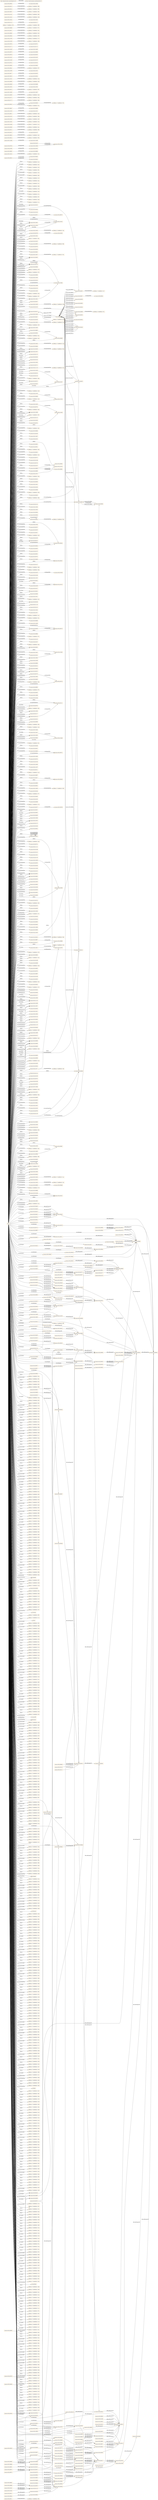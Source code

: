 digraph ar2dtool_diagram { 
rankdir=LR;
size="1501"
node [shape = rectangle, color="orange"]; "resource:SIO_000511" "resource:SIO_000520" "resource:SIO_000554" "resource:SIO_000344" "resource:SIO_001265" "resource:SIO_000806" "resource:SIO_000112" "resource:SIO_000072" "resource:SIO_000452" "resource:SIO_010001" "resource:SIO_010010" "resource:SIO_010009" "resource:SIO_010341" "46836a12:174e398431b:-7fb2" "resource:SIO_001001" "resource:SIO_010456" "46836a12:174e398431b:-7cbc" "resource:SIO_000750" "resource:SIO_000256" "resource:SIO_000431" "resource:SIO_000758" "resource:SIO_000391" "46836a12:174e398431b:-7f6e" "resource:SIO_000692" "resource:SIO_000402" "resource:SIO_001091" "resource:SIO_010336" "resource:SIO_000776" "resource:SIO_000494" "46836a12:174e398431b:-7e7b" "46836a12:174e398431b:-7d73" "resource:SIO_000056" "resource:SIO_010530" "resource:SIO_001014" "resource:SIO_001405" "resource:SIO_000016" "resource:SIO_000092" "resource:SIO_010368" "resource:SIO_001216" "resource:SIO_010289" "resource:SIO_010416" "46836a12:174e398431b:-7daf" "resource:SIO_010048" "46836a12:174e398431b:-7f57" "46836a12:174e398431b:-7c93" "resource:SIO_010057" "resource:SIO_000167" "resource:SIO_000314" "resource:SIO_010375" "46836a12:174e398431b:-7cea" "resource:SIO_001232" "resource:SIO_000962" "resource:SIO_010464" "resource:SIO_010295" "resource:SIO_000417" "46836a12:174e398431b:-7cd5" "resource:SIO_000106" "resource:SIO_000720" "46836a12:174e398431b:-7c99" "resource:SIO_010450" "resource:SIO_010458" "resource:SIO_000532" "46836a12:174e398431b:-7e6c" "46836a12:174e398431b:-7da1" "46836a12:174e398431b:-7cfd" "resource:SIO_000708" "resource:SIO_000070" "resource:SIO_000404" "resource:SIO_010346" "resource:SIO_010075" "resource:SIO_001176" "46836a12:174e398431b:-7cce" "resource:SIO_000185" "resource:SIO_001224" "resource:SIO_010035" "resource:SIO_000715" "resource:SIO_010362" "resource:SIO_001210" "resource:SIO_001197" "resource:SIO_000116" "resource:SIO_001218" "resource:SIO_000810" "resource:SIO_000125" "46836a12:174e398431b:-7db4" "resource:SIO_000701" "resource:SIO_000076" "resource:SIO_000456" "resource:SIO_010442" "46836a12:174e398431b:-7e3d" "resource:SIO_000268" "resource:SIO_000499" "46836a12:174e398431b:-7eec" "46836a12:174e398431b:-7fb6" "46836a12:174e398431b:-7e26" "resource:SIO_001010" "resource:SIO_011126" "resource:SIO_000754" "46836a12:174e398431b:-7e62" "resource:SIO_010008" "46836a12:174e398431b:-7fd2" "resource:SIO_001135" "resource:SIO_001095" "resource:SIO_000089" "resource:SIO_001008" "resource:SIO_010455" "resource:SIO_000722" "resource:SIO_001045" "resource:SIO_010462" "46836a12:174e398431b:-7de2" "resource:SIO_001353" "46836a12:174e398431b:-7ed5" "resource:SIO_010101" "46836a12:174e398431b:-7c9e" "resource:SIO_000036" "resource:SIO_000647" "resource:SIO_000538" "resource:SIO_010497" "resource:SIO_001291" "resource:SIO_010783" "resource:SIO_000458" "resource:SIO_001174" "resource:SIO_000913" "resource:SIO_000915" "46836a12:174e398431b:-7d02" "46836a12:174e398431b:-7d6a" "resource:SIO_000613" "46836a12:174e398431b:-7e54" "resource:SIO_000713" "46836a12:174e398431b:-7edd" "resource:SIO_001188" "resource:SIO_000756" "resource:SIO_001297" "resource:SIO_010047" "resource:SIO_000123" "resource:SIO_000074" "resource:SIO_000083" "resource:SIO_010448" "46836a12:174e398431b:-7dea" "resource:SIO_010533" "resource:SIO_000468" "resource:SIO_000014" "46836a12:174e398431b:-7c8f" "resource:SIO_000516" "resource:SIO_001093" "resource:SIO_000500" "resource:SIO_010051" "resource:SIO_001043" "resource:SIO_000508" "46836a12:174e398431b:-7d58" "resource:SIO_000429" "resource:SIO_000809" "46836a12:174e398431b:-7d84" "resource:SIO_010432" "resource:SIO_010782" "resource:SIO_000960" "resource:SIO_001132" "resource:SIO_010004" "resource:SIO_000524" "resource:SIO_000550" "46836a12:174e398431b:-7cbf" "resource:SIO_010020" "resource:SIO_000034" "resource:SIO_000434" "resource:SIO_000577" "resource:SIO_000005" "resource:SIO_010309" "resource:SIO_010344" "resource:SIO_000747" "resource:SIO_000279" "46836a12:174e398431b:-7e16" "resource:SIO_000441" "resource:SIO_000327" "resource:SIO_000462" "resource:SIO_000143" "46836a12:174e398431b:-7e4f" "resource:SIO_001295" "resource:SIO_000114" "resource:SIO_000454" "resource:SIO_000052" "resource:SIO_010378" "resource:SIO_000353" "resource:SIO_001370" "resource:SIO_001269" "resource:SIO_000012" "resource:SIO_000752" "resource:SIO_000555" "resource:SIO_001107" "46836a12:174e398431b:-7dab" "46836a12:174e398431b:-7e9e" "resource:SIO_001301" "resource:SIO_001035" "resource:SIO_001266" "resource:SIO_011001" "resource:SIO_000541" "resource:SIO_000270" "46836a12:174e398431b:-7e6f" "resource:SIO_000318" "resource:SIO_000549" "resource:SIO_001071" "resource:SIO_000512" "resource:SIO_000579" "resource:SIO_010460" "resource:SIO_000638" "resource:SIO_010011" "resource:SIO_001273" "resource:SIO_010410" "resource:SIO_000609" "46836a12:174e398431b:-7e2c" "resource:SIO_000148" "resource:SIO_011118" "resource:SIO_001213" "46836a12:174e398431b:-7f1b" "resource:SIO_000704" "resource:SIO_010342" "resource:SIO_010071" "46836a12:174e398431b:-7ca2" "46836a12:174e398431b:-7dcc" "resource:SIO_000460" "resource:SIO_010039" "resource:SIO_000257" "resource:SIO_000805" "resource:SIO_010337" "resource:SIO_000664" "46836a12:174e398431b:-7f7c" "resource:SIO_001233" "resource:SIO_001375" "resource:SIO_001267" "46836a12:174e398431b:-7e65" "resource:SIO_000261" "resource:SIO_010058" "resource:SIO_010451" "resource:SIO_001041" "46836a12:174e398431b:-7d9b" "resource:SIO_010459" "resource:SIO_000807" "resource:SIO_010358" "resource:SIO_000963" "resource:SIO_010780" "resource:SIO_000113" "resource:SIO_000004" "resource:SIO_000370" "resource:SIO_010296" "resource:SIO_010002" "resource:SIO_000405" "resource:SIO_000440" "resource:SIO_000448" "resource:SIO_000721" "46836a12:174e398431b:-7f36" "46836a12:174e398431b:-7cc8" "46836a12:174e398431b:-7c9a" "resource:SIO_000751" "resource:SIO_000902" "46836a12:174e398431b:-7f72" "resource:SIO_000432" "resource:SIO_010096" "resource:SIO_001294" "resource:SIO_001211" "46836a12:174e398431b:-7e43" "resource:SIO_000702" "46836a12:174e398431b:-7f43" "46836a12:174e398431b:-7f3a" "resource:SIO_010334" "46836a12:174e398431b:-7f15" "46836a12:174e398431b:-7cb4" "resource:SIO_001177" "resource:SIO_000269" "resource:SIO_001015" "resource:SIO_000390" "46836a12:174e398431b:-7dfa" "46836a12:174e398431b:-7ce9" "resource:SIO_010443" "resource:SIO_000457" "resource:SIO_010043" "resource:SIO_001090" "46836a12:174e398431b:-7ffc" "resource:SIO_000505" "resource:SIO_001046" "46836a12:174e398431b:-7fac" "resource:SIO_000168" "resource:SIO_000321" "resource:SIO_001116" "resource:SIO_010376" "resource:SIO_010424" "resource:SIO_000965" "resource:SIO_000418" "resource:SIO_001009" "resource:SIO_010056" "resource:SIO_000723" "resource:SIO_001264" "resource:SIO_010090" "resource:SIO_011007" "46836a12:174e398431b:-7f8f" "resource:SIO_000111" "46836a12:174e398431b:-7e1d" "resource:SIO_000097" "resource:SIO_010463" "resource:SIO_010000" "resource:SIO_000903" "resource:SIO_000614" "resource:SIO_000640" "resource:SIO_000146" "46836a12:174e398431b:-7f77" "resource:SIO_000648" "resource:SIO_000430" "46836a12:174e398431b:-7f1e" "resource:SIO_001292" "resource:SIO_000289" "46836a12:174e398431b:-7c79" "resource:SIO_000707" "46836a12:174e398431b:-7f48" "resource:SIO_000337" "resource:SIO_000401" "resource:SIO_000459" "resource:SIO_000523" "resource:SIO_010340" "resource:SIO_010074" "resource:SIO_001175" "resource:SIO_001040" "resource:SIO_000914" "resource:SIO_000275" "resource:SIO_000675" "46836a12:174e398431b:-7ea8" "resource:SIO_000784" "46836a12:174e398431b:-7e0f" "resource:SIO_000714" "resource:SIO_011121" "46836a12:174e398431b:-7d3c" "resource:SIO_001298" "resource:SIO_001215" "resource:SIO_010288" "resource:SIO_010415" "resource:SIO_001136" "resource:SIO_000342" "resource:SIO_000376" "46836a12:174e398431b:-7cb8" "resource:SIO_000166" "resource:SIO_010508" "46836a12:174e398431b:-7d85" "resource:SIO_001231" "46836a12:174e398431b:-7fda" "resource:SIO_000015" "resource:SIO_000580" "resource:SIO_000091" "resource:SIO_000150" "resource:SIO_010076" "resource:SIO_000995" "resource:SIO_001270" "resource:SIO_000307" "resource:SIO_001094" "resource:SIO_000559" "resource:SIO_000501" "resource:SIO_000509" "resource:SIO_001262" "resource:SIO_010457" "resource:SIO_000762" "46836a12:174e398431b:-7d52" "resource:SIO_001074" "resource:SIO_000539" "resource:SIO_000961" "resource:SIO_010005" "resource:SIO_010345" "46836a12:174e398431b:-7cf1" "resource:SIO_000328" "resource:SIO_010100" "resource:SIO_000463" "resource:SIO_000144" "resource:SIO_000035" "resource:SIO_000435" "resource:SIO_010094" "resource:SIO_000395" "resource:SIO_010029" "46836a12:174e398431b:-7d63" "resource:SIO_000578" "resource:SIO_000115" "resource:SIO_001217" "resource:SIO_000006" "resource:SIO_000124" "46836a12:174e398431b:-7d7d" "resource:SIO_000626" "46836a12:174e398431b:-7cb2" "resource:SIO_001289" "resource:SIO_000498" "46836a12:174e398431b:-7c70" "46836a12:174e398431b:-7ff8" "46836a12:174e398431b:-7f2f" "resource:SIO_000131" "46836a12:174e398431b:-7e59" "resource:SIO_000653" "resource:SIO_000753" "resource:SIO_000997" "resource:SIO_001296" "resource:SIO_001209" "resource:SIO_000333" "resource:SIO_000455" "46836a12:174e398431b:-7d10" "46836a12:174e398431b:-7f9b" "resource:SIO_000503" "46836a12:174e398431b:-7e75" "resource:SIO_000162" "46836a12:174e398431b:-7f97" "resource:SIO_000284" "resource:SIO_001227" "resource:SIO_010038" "resource:SIO_000354" "46836a12:174e398431b:-7ec7" "resource:SIO_011125" "resource:SIO_010299" "resource:SIO_010007" "resource:SIO_000556" "resource:SIO_010411" "resource:SIO_010310" "resource:SIO_010054" "resource:SIO_001145" "resource:SIO_001302" "resource:SIO_000592" "resource:SIO_011002" "resource:SIO_011119" "resource:SIO_000428" "46836a12:174e398431b:-7c61" "resource:SIO_000437" "46836a12:174e398431b:-7e92" "resource:SIO_010099" "resource:SIO_001072" "46836a12:174e398431b:-7da5" "resource:SIO_000069" "resource:SIO_000000" "resource:SIO_000400" "46836a12:174e398431b:-7d28" "resource:SIO_000967" "resource:SIO_010461" "resource:SIO_000639" "resource:SIO_001274" "resource:SIO_000396" "46836a12:174e398431b:-7ce3" "resource:SIO_001003" "resource:SIO_000564" "resource:SIO_000719" "resource:SIO_000612" "resource:SIO_000258" "resource:SIO_001214" "resource:SIO_001290" "resource:SIO_000755" "resource:SIO_001336" "resource:SIO_000705" "resource:SIO_000694" "resource:SIO_010046" "resource:SIO_000122" "resource:SIO_001038" "46836a12:174e398431b:-7d1e" "resource:SIO_010072" "46836a12:174e398431b:-7dda" "resource:SIO_010532" "resource:SIO_000959" "46836a12:174e398431b:-7ca9" "resource:SIO_000476" "resource:SIO_000651" "resource:SIO_010025" "resource:SIO_001050" "46836a12:174e398431b:-7f5d" "resource:SIO_000794" "resource:SIO_001139" "resource:SIO_000073" "resource:SIO_000453" "resource:SIO_000340" "resource:SIO_010447" "resource:SIO_010059" "resource:SIO_000483" "46836a12:174e398431b:-7f93" "resource:SIO_010506" "resource:SIO_000319" "resource:SIO_001234" "46836a12:174e398431b:-7fe3" "resource:SIO_000262" "resource:SIO_000449" "resource:SIO_000108" "resource:SIO_010052" "resource:SIO_000507" "resource:SIO_001260" "resource:SIO_000808" "resource:SIO_010359" "resource:SIO_010423" "46836a12:174e398431b:-7f27" "resource:SIO_000589" "46836a12:174e398431b:-7eb2" "resource:SIO_000017" "resource:SIO_010003" "resource:SIO_010343" "resource:SIO_000562" "46836a12:174e398431b:-7d6e" "46836a12:174e398431b:-7ff0" "resource:SIO_000142" "resource:SIO_000433" "resource:SIO_000469" "46836a12:174e398431b:-7fc1" "resource:SIO_000078" "resource:SIO_010044" "46836a12:174e398431b:-7d77" "resource:SIO_000780" "resource:SIO_010030" "resource:SIO_000616" "resource:SIO_000966" "46836a12:174e398431b:-7f60" "resource:SIO_000302" "46836a12:174e398431b:-7f05" "resource:SIO_010363" "resource:SIO_010284" "resource:SIO_000080" "46836a12:174e398431b:-7c7f" "resource:SIO_000984" "resource:SIO_001047" "resource:SIO_001117" "resource:SIO_010377" "resource:SIO_010091" "resource:SIO_010425" "46836a12:174e398431b:-7e1e" "46836a12:174e398431b:-7dbe" ; /*classes style*/
	"resource:SIO_010009" -> "resource:SIO_010010" [ label = "owl:disjointWith" ];
	"resource:SIO_001098" -> "resource:SIO_000272" [ label = "rdfs:subPropertyOf" ];
	"resource:SIO_010462" -> "resource:SIO_010463" [ label = "owl:disjointWith" ];
	"resource:SIO_001279" -> "resource:SIO_000008" [ label = "rdfs:subPropertyOf" ];
	"resource:SIO_010377" -> "resource:SIO_010378" [ label = "owl:disjointWith" ];
	"resource:SIO_010377" -> "46836a12:174e398431b:-7cbf" [ label = "owl:equivalentClass" ];
	"resource:SIO_000232" -> "resource:SIO_000062" [ label = "rdfs:subPropertyOf" ];
	"resource:SIO_000805" -> "resource:SIO_000806" [ label = "owl:disjointWith" ];
	"resource:SIO_010432" -> "46836a12:174e398431b:-7cb4" [ label = "owl:equivalentClass" ];
	"resource:SIO_000202" -> "resource:SIO_000145" [ label = "rdfs:subPropertyOf" ];
	"resource:SIO_000093" -> "resource:SIO_000068" [ label = "rdfs:subPropertyOf" ];
	"resource:SIO_001280" -> "resource:SIO_000011" [ label = "rdfs:subPropertyOf" ];
	"resource:SIO_000274" -> "resource:SIO_000497" [ label = "rdfs:subPropertyOf" ];
	"resource:SIO_000274" -> "resource:SIO_000244" [ label = "rdfs:subPropertyOf" ];
	"resource:SIO_001008" -> "46836a12:174e398431b:-7e16" [ label = "owl:equivalentClass" ];
	"resource:SIO_000455" -> "resource:SIO_000458" [ label = "owl:disjointWith" ];
	"resource:SIO_000455" -> "46836a12:174e398431b:-7f1e" [ label = "owl:equivalentClass" ];
	"resource:SIO_000063" -> "resource:SIO_000062" [ label = "rdfs:subPropertyOf" ];
	"resource:SIO_010082" -> "resource:SIO_010078" [ label = "rdfs:subPropertyOf" ];
	"resource:SIO_000244" -> "resource:SIO_000352" [ label = "rdfs:subPropertyOf" ];
	"resource:SIO_000636" -> "resource:SIO_000352" [ label = "rdfs:subPropertyOf" ];
	"resource:SIO_000425" -> "resource:SIO_000001" [ label = "rdfs:subPropertyOf" ];
	"resource:SIO_000214" -> "resource:SIO_000425" [ label = "rdfs:subPropertyOf" ];
	"resource:SIO_000793" -> "resource:SIO_000687" [ label = "rdfs:subPropertyOf" ];
	"resource:SIO_001401" -> "resource:SIO_001154" [ label = "rdfs:subPropertyOf" ];
	"resource:SIO_000974" -> "resource:SIO_000053" [ label = "rdfs:subPropertyOf" ];
	"resource:SIO_000497" -> "resource:SIO_000272" [ label = "rdfs:subPropertyOf" ];
	"resource:SIO_010782" -> "resource:SIO_010783" [ label = "owl:disjointWith" ];
	"resource:SIO_000286" -> "resource:SIO_000497" [ label = "rdfs:subPropertyOf" ];
	"resource:SIO_000552" -> "resource:SIO_000230" [ label = "rdfs:subPropertyOf" ];
	"resource:SIO_001262" -> "46836a12:174e398431b:-7d85" [ label = "owl:equivalentClass" ];
	"resource:SIO_000341" -> "resource:SIO_000425" [ label = "rdfs:subPropertyOf" ];
	"resource:SIO_000733" -> "resource:SIO_000737" [ label = "rdfs:subPropertyOf" ];
	"resource:SIO_000437" -> "46836a12:174e398431b:-7f3a" [ label = "owl:equivalentClass" ];
	"resource:SIO_010456" -> "46836a12:174e398431b:-7c9a" [ label = "owl:equivalentClass" ];
	"resource:SIO_000311" -> "resource:SIO_000232" [ label = "rdfs:subPropertyOf" ];
	"resource:SIO_000226" -> "resource:SIO_000236" [ label = "rdfs:subPropertyOf" ];
	"resource:SIO_000775" -> "resource:SIO_000773" [ label = "rdfs:subPropertyOf" ];
	"resource:SIO_000268" -> "46836a12:174e398431b:-7f6e" [ label = "owl:equivalentClass" ];
	"resource:SIO_000142" -> "resource:SIO_000143" [ label = "owl:disjointWith" ];
	"resource:SIO_000449" -> "resource:SIO_000468" [ label = "owl:disjointWith" ];
	"resource:SIO_000323" -> "resource:SIO_000128" [ label = "rdfs:subPropertyOf" ];
	"resource:SIO_001159" -> "resource:SIO_000062" [ label = "rdfs:subPropertyOf" ];
	"resource:SIO_000208" -> "resource:SIO_000773" [ label = "rdfs:subPropertyOf" ];
	"resource:SIO_000365" -> "resource:SIO_000219" [ label = "rdfs:subPropertyOf" ];
	"resource:SIO_000631" -> "resource:SIO_000628" [ label = "rdfs:subPropertyOf" ];
	"resource:SIO_000420" -> "resource:SIO_000425" [ label = "rdfs:subPropertyOf" ];
	"resource:SIO_000335" -> "resource:SIO_000652" [ label = "rdfs:subPropertyOf" ];
	"resource:SIO_000335" -> "resource:SIO_000293" [ label = "rdfs:subPropertyOf" ];
	"resource:SIO_000124" -> "46836a12:174e398431b:-7f93" [ label = "owl:equivalentClass" ];
	"resource:SIO_001045" -> "46836a12:174e398431b:-7e0f" [ label = "owl:equivalentClass" ];
	"resource:SIO_010058" -> "resource:SIO_010059" [ label = "owl:disjointWith" ];
	"resource:SIO_000673" -> "resource:SIO_000671" [ label = "rdfs:subPropertyOf" ];
	"resource:SIO_000462" -> "resource:SIO_000463" [ label = "owl:disjointWith" ];
	"resource:SIO_000251" -> "resource:SIO_000249" [ label = "rdfs:subPropertyOf" ];
	"resource:SIO_000643" -> "resource:SIO_000224" [ label = "rdfs:subPropertyOf" ];
	"resource:SIO_000558" -> "resource:SIO_010302" [ label = "rdfs:subPropertyOf" ];
	"resource:SIO_001353" -> "46836a12:174e398431b:-7d6e" [ label = "owl:equivalentClass" ];
	"resource:SIO_000221" -> "resource:SIO_000008" [ label = "rdfs:subPropertyOf" ];
	"resource:SIO_010336" -> "resource:SIO_010337" [ label = "owl:disjointWith" ];
	"resource:SIO_000709" -> "resource:SIO_000001" [ label = "rdfs:subPropertyOf" ];
	"resource:SIO_000293" -> "resource:SIO_000203" [ label = "rdfs:subPropertyOf" ];
	"resource:SIO_011126" -> "46836a12:174e398431b:-7c61" [ label = "owl:equivalentClass" ];
	"resource:SIO_000655" -> "resource:SIO_000294" [ label = "rdfs:subPropertyOf" ];
	"resource:SIO_000052" -> "46836a12:174e398431b:-7fda" [ label = "owl:equivalentClass" ];
	"resource:SIO_000710" -> "resource:SIO_000709" [ label = "rdfs:subPropertyOf" ];
	"resource:SIO_000233" -> "resource:SIO_000011" [ label = "rdfs:subPropertyOf" ];
	"resource:SIO_001154" -> "resource:SIO_000294" [ label = "rdfs:subPropertyOf" ];
	"resource:SIO_000203" -> "resource:SIO_000322" [ label = "rdfs:subPropertyOf" ];
	"resource:SIO_000697" -> "resource:SIO_000709" [ label = "rdfs:subPropertyOf" ];
	"resource:SIO_001009" -> "resource:SIO_001010" [ label = "owl:disjointWith" ];
	"resource:SIO_010083" -> "resource:SIO_010079" [ label = "rdfs:subPropertyOf" ];
	"resource:SIO_000064" -> "resource:SIO_000219" [ label = "rdfs:subPropertyOf" ];
	"resource:SIO_000456" -> "resource:SIO_000457" [ label = "owl:disjointWith" ];
	"resource:SIO_000245" -> "resource:SIO_000294" [ label = "rdfs:subPropertyOf" ];
	"resource:SIO_000511" -> "46836a12:174e398431b:-7f05" [ label = "owl:equivalentClass" ];
	"resource:SIO_000426" -> "resource:SIO_000425" [ label = "rdfs:subPropertyOf" ];
	"resource:SIO_000215" -> "resource:SIO_000011" [ label = "rdfs:subPropertyOf" ];
	"resource:SIO_001402" -> "resource:SIO_001154" [ label = "rdfs:subPropertyOf" ];
	"resource:SIO_000975" -> "resource:SIO_000093" [ label = "rdfs:subPropertyOf" ];
	"resource:SIO_000679" -> "resource:SIO_000054" [ label = "rdfs:subPropertyOf" ];
	"resource:SIO_000553" -> "resource:SIO_000231" [ label = "rdfs:subPropertyOf" ];
	"resource:SIO_000342" -> "46836a12:174e398431b:-7f48" [ label = "owl:equivalentClass" ];
	"resource:SIO_000734" -> "resource:SIO_000699" [ label = "rdfs:subPropertyOf" ];
	"resource:SIO_000257" -> "resource:SIO_000258" [ label = "owl:disjointWith" ];
	"resource:SIO_000131" -> "resource:SIO_001197" [ label = "owl:disjointWith" ];
	"resource:SIO_000523" -> "resource:SIO_000524" [ label = "owl:disjointWith" ];
	"resource:SIO_010457" -> "46836a12:174e398431b:-7c93" [ label = "owl:equivalentClass" ];
	"resource:SIO_000312" -> "resource:SIO_000229" [ label = "rdfs:subPropertyOf" ];
	"resource:SIO_000704" -> "resource:SIO_000721" [ label = "owl:disjointWith" ];
	"resource:SIO_000227" -> "resource:SIO_000643" [ label = "rdfs:subPropertyOf" ];
	"resource:SIO_000680" -> "resource:SIO_000679" [ label = "rdfs:subPropertyOf" ];
	"resource:SIO_010005" -> "resource:SIO_010047" [ label = "owl:disjointWith" ];
	"resource:SIO_000269" -> "resource:SIO_000270" [ label = "owl:disjointWith" ];
	"resource:SIO_010288" -> "resource:SIO_010289" [ label = "owl:disjointWith" ];
	"resource:SIO_000324" -> "resource:SIO_000202" [ label = "rdfs:subPropertyOf" ];
	"resource:SIO_010343" -> "46836a12:174e398431b:-7cea" [ label = "owl:equivalentClass" ];
	"resource:SIO_000692" -> "resource:SIO_000694" [ label = "owl:disjointWith" ];
	"resource:SIO_000028" -> "resource:SIO_000145" [ label = "rdfs:subPropertyOf" ];
	"resource:SIO_000209" -> "resource:SIO_000773" [ label = "rdfs:subPropertyOf" ];
	"resource:SIO_000577" -> "resource:SIO_000578" [ label = "owl:disjointWith" ];
	"resource:SIO_000758" -> "resource:SIO_001093" [ label = "owl:disjointWith" ];
	"resource:SIO_000240" -> "resource:SIO_000203" [ label = "rdfs:subPropertyOf" ];
	"resource:SIO_000632" -> "resource:SIO_000210" [ label = "rdfs:subPropertyOf" ];
	"resource:SIO_000421" -> "resource:SIO_000425" [ label = "rdfs:subPropertyOf" ];
	"resource:SIO_000210" -> "resource:SIO_000628" [ label = "rdfs:subPropertyOf" ];
	"resource:SIO_000125" -> "46836a12:174e398431b:-7f8f" [ label = "owl:equivalentClass" ];
	"resource:SIO_001046" -> "resource:SIO_001047" [ label = "owl:disjointWith" ];
	"resource:SIO_010410" -> "46836a12:174e398431b:-7cbc" [ label = "owl:equivalentClass" ];
	"resource:SIO_000970" -> "resource:SIO_000975" [ label = "rdfs:subPropertyOf" ];
	"resource:SIO_001101" -> "resource:SIO_000709" [ label = "rdfs:subPropertyOf" ];
	"resource:SIO_000674" -> "resource:SIO_000672" [ label = "rdfs:subPropertyOf" ];
	"resource:SIO_000589" -> "46836a12:174e398431b:-7eec" [ label = "owl:equivalentClass" ];
	"http://semanticscience.org/ontology/sio.owl" -> "http://creativecommons.org/licenses/by/4.0/" [ label = "terms:license" ];
	"resource:SIO_000252" -> "resource:SIO_000212" [ label = "rdfs:subPropertyOf" ];
	"resource:SIO_000644" -> "resource:SIO_000223" [ label = "rdfs:subPropertyOf" ];
	"resource:SIO_001269" -> "resource:SIO_001270" [ label = "owl:disjointWith" ];
	"resource:SIO_000222" -> "resource:SIO_000011" [ label = "rdfs:subPropertyOf" ];
	"resource:SIO_000011" -> "resource:SIO_000001" [ label = "rdfs:subPropertyOf" ];
	"resource:SIO_000318" -> "resource:SIO_000319" [ label = "owl:disjointWith" ];
	"resource:SIO_000294" -> "resource:SIO_000243" [ label = "rdfs:subPropertyOf" ];
	"resource:SIO_010000" -> "46836a12:174e398431b:-7d63" [ label = "owl:equivalentClass" ];
	"resource:SIO_001209" -> "46836a12:174e398431b:-7d9b" [ label = "owl:equivalentClass" ];
	"resource:SIO_000656" -> "resource:SIO_000655" [ label = "rdfs:subPropertyOf" ];
	"resource:SIO_000053" -> "resource:SIO_000028" [ label = "rdfs:subPropertyOf" ];
	"resource:SIO_000234" -> "resource:SIO_000008" [ label = "rdfs:subPropertyOf" ];
	"resource:SIO_001155" -> "resource:SIO_000352" [ label = "rdfs:subPropertyOf" ];
	"resource:SIO_000807" -> "resource:SIO_000808" [ label = "owl:disjointWith" ];
	"resource:SIO_001210" -> "resource:SIO_001211" [ label = "owl:disjointWith" ];
	"resource:SIO_000204" -> "resource:SIO_000322" [ label = "rdfs:subPropertyOf" ];
	"resource:SIO_000095" -> "resource:SIO_000011" [ label = "rdfs:subPropertyOf" ];
	"resource:SIO_000668" -> "resource:SIO_000628" [ label = "rdfs:subPropertyOf" ];
	"resource:SIO_010295" -> "resource:SIO_010296" [ label = "owl:disjointWith" ];
	"resource:SIO_000246" -> "resource:SIO_000245" [ label = "rdfs:subPropertyOf" ];
	"resource:SIO_000427" -> "resource:SIO_000424" [ label = "rdfs:subPropertyOf" ];
	"resource:SIO_000216" -> "resource:SIO_000008" [ label = "rdfs:subPropertyOf" ];
	"resource:SIO_001403" -> "resource:SIO_000001" [ label = "rdfs:subPropertyOf" ];
	"resource:SIO_000005" -> "resource:SIO_000340" [ label = "owl:disjointWith" ];
	"resource:SIO_000288" -> "resource:SIO_000203" [ label = "rdfs:subPropertyOf" ];
	"resource:SIO_000554" -> "resource:SIO_000555" [ label = "owl:disjointWith" ];
	"resource:SIO_000469" -> "46836a12:174e398431b:-7f15" [ label = "owl:equivalentClass" ];
	"resource:SIO_010362" -> "46836a12:174e398431b:-7cce" [ label = "owl:equivalentClass" ];
	"resource:SIO_000735" -> "resource:SIO_000733" [ label = "rdfs:subPropertyOf" ];
	"resource:SIO_000132" -> "resource:SIO_000322" [ label = "rdfs:subPropertyOf" ];
	"resource:SIO_010458" -> "46836a12:174e398431b:-7c8f" [ label = "owl:equivalentClass" ];
	"resource:SIO_000313" -> "resource:SIO_000310" [ label = "rdfs:subPropertyOf" ];
	"resource:SIO_000892" -> "resource:SIO_000212" [ label = "rdfs:subPropertyOf" ];
	"resource:SIO_000228" -> "resource:SIO_000644" [ label = "rdfs:subPropertyOf" ];
	"resource:SIO_000681" -> "resource:SIO_000679" [ label = "rdfs:subPropertyOf" ];
	"resource:SIO_000017" -> "resource:SIO_000354" [ label = "owl:disjointWith" ];
	"resource:SIO_010302" -> "resource:SIO_000272" [ label = "rdfs:subPropertyOf" ];
	"resource:SIO_000089" -> "46836a12:174e398431b:-7fc1" [ label = "owl:equivalentClass" ];
	"resource:SIO_000440" -> "46836a12:174e398431b:-7f2f" [ label = "owl:equivalentClass" ];
	"resource:SIO_000355" -> "resource:SIO_000229" [ label = "rdfs:subPropertyOf" ];
	"resource:SIO_000059" -> "resource:SIO_000008" [ label = "rdfs:subPropertyOf" ];
	"resource:SIO_010078" -> "resource:SIO_000338" [ label = "rdfs:subPropertyOf" ];
	"resource:SIO_000325" -> "46836a12:174e398431b:-7ff4" [ label = "owl:propertyChainAxiom" ];
	"resource:SIO_000325" -> "resource:SIO_000322" [ label = "rdfs:subPropertyOf" ];
	"resource:SIO_001035" -> "resource:SIO_001038" [ label = "owl:disjointWith" ];
	"resource:SIO_000029" -> "resource:SIO_000096" [ label = "rdfs:subPropertyOf" ];
	"resource:SIO_001301" -> "resource:SIO_001302" [ label = "owl:disjointWith" ];
	"resource:SIO_010048" -> "resource:SIO_010052" [ label = "owl:disjointWith" ];
	"resource:SIO_000482" -> "resource:SIO_000283" [ label = "rdfs:subPropertyOf" ];
	"resource:SIO_000060" -> "resource:SIO_000205" [ label = "rdfs:subPropertyOf" ];
	"resource:SIO_000452" -> "resource:SIO_000454" [ label = "owl:disjointWith" ];
	"resource:SIO_000452" -> "resource:SIO_000453" [ label = "owl:disjointWith" ];
	"resource:SIO_000241" -> "resource:SIO_000652" [ label = "rdfs:subPropertyOf" ];
	"resource:SIO_000241" -> "resource:SIO_000211" [ label = "rdfs:subPropertyOf" ];
	"resource:SIO_000633" -> "resource:SIO_000205" [ label = "rdfs:subPropertyOf" ];
	"resource:SIO_000422" -> "resource:SIO_000283" [ label = "rdfs:subPropertyOf" ];
	"resource:SIO_000211" -> "resource:SIO_000203" [ label = "rdfs:subPropertyOf" ];
	"resource:SIO_000971" -> "resource:SIO_000974" [ label = "rdfs:subPropertyOf" ];
	"resource:SIO_000307" -> "46836a12:174e398431b:-7f60" [ label = "owl:equivalentClass" ];
	"resource:SIO_000283" -> "resource:SIO_000272" [ label = "rdfs:subPropertyOf" ];
	"resource:SIO_000675" -> "46836a12:174e398431b:-7ec7" [ label = "owl:equivalentClass" ];
	"resource:SIO_000072" -> "resource:SIO_000073" [ label = "owl:disjointWith" ];
	"resource:SIO_000253" -> "resource:SIO_000008" [ label = "rdfs:subPropertyOf" ];
	"resource:SIO_001174" -> "46836a12:174e398431b:-7dbe" [ label = "owl:equivalentClass" ];
	"resource:SIO_000223" -> "resource:SIO_000008" [ label = "rdfs:subPropertyOf" ];
	"resource:SIO_010423" -> "46836a12:174e398431b:-7cb8" [ label = "owl:equivalentClass" ];
	"resource:SIO_000772" -> "resource:SIO_000631" [ label = "rdfs:subPropertyOf" ];
	"resource:SIO_000687" -> "resource:SIO_000322" [ label = "rdfs:subPropertyOf" ];
	"resource:SIO_001090" -> "resource:SIO_001091" [ label = "owl:disjointWith" ];
	"resource:SIO_000657" -> "resource:SIO_000352" [ label = "rdfs:subPropertyOf" ];
	"resource:SIO_000054" -> "resource:SIO_000053" [ label = "rdfs:subPropertyOf" ];
	"resource:SIO_000235" -> "resource:SIO_000586" [ label = "rdfs:subPropertyOf" ];
	"resource:SIO_001156" -> "resource:SIO_000294" [ label = "rdfs:subPropertyOf" ];
	"resource:SIO_001156" -> "resource:SIO_000229" [ label = "rdfs:subPropertyOf" ];
	"resource:SIO_000205" -> "resource:SIO_000212" [ label = "rdfs:subPropertyOf" ];
	"resource:SIO_000784" -> "resource:SIO_010048" [ label = "owl:disjointWith" ];
	"resource:SIO_000699" -> "resource:SIO_000737" [ label = "rdfs:subPropertyOf" ];
	"resource:SIO_000965" -> "46836a12:174e398431b:-7e43" [ label = "owl:equivalentClass" ];
	"resource:SIO_000096" -> "resource:SIO_000093" [ label = "rdfs:subPropertyOf" ];
	"resource:SIO_000362" -> "resource:SIO_000008" [ label = "rdfs:subPropertyOf" ];
	"resource:SIO_000277" -> "resource:SIO_000631" [ label = "rdfs:subPropertyOf" ];
	"resource:SIO_000066" -> "resource:SIO_000253" [ label = "rdfs:subPropertyOf" ];
	"resource:SIO_000458" -> "46836a12:174e398431b:-7f1b" [ label = "owl:equivalentClass" ];
	"resource:SIO_000332" -> "resource:SIO_000563" [ label = "rdfs:subPropertyOf" ];
	"resource:SIO_000247" -> "resource:SIO_000244" [ label = "rdfs:subPropertyOf" ];
	"resource:SIO_000905" -> "resource:SIO_000291" [ label = "rdfs:subPropertyOf" ];
	"resource:SIO_010532" -> "resource:SIO_010533" [ label = "owl:disjointWith" ];
	"resource:SIO_010447" -> "resource:SIO_010448" [ label = "owl:disjointWith" ];
	"resource:SIO_000217" -> "resource:SIO_000223" [ label = "rdfs:subPropertyOf" ];
	"resource:SIO_000609" -> "46836a12:174e398431b:-7edd" [ label = "owl:equivalentClass" ];
	"resource:SIO_001404" -> "resource:SIO_001403" [ label = "rdfs:subPropertyOf" ];
	"resource:SIO_000640" -> "resource:SIO_000751" [ label = "owl:disjointWith" ];
	"resource:SIO_010363" -> "46836a12:174e398431b:-7cc8" [ label = "owl:equivalentClass" ];
	"resource:SIO_000736" -> "resource:SIO_000001" [ label = "rdfs:subPropertyOf" ];
	"resource:SIO_010459" -> "resource:SIO_010460" [ label = "owl:disjointWith" ];
	"resource:SIO_000314" -> "46836a12:174e398431b:-7f5d" [ label = "owl:equivalentClass" ];
	"resource:SIO_000229" -> "resource:SIO_000132" [ label = "rdfs:subPropertyOf" ];
	"resource:SIO_000682" -> "resource:SIO_000029" [ label = "rdfs:subPropertyOf" ];
	"resource:SIO_000652" -> "resource:SIO_000203" [ label = "rdfs:subPropertyOf" ];
	"resource:SIO_001096" -> "resource:SIO_000272" [ label = "rdfs:subPropertyOf" ];
	"resource:SIO_000441" -> "46836a12:174e398431b:-7f27" [ label = "owl:equivalentClass" ];
	"resource:SIO_010375" -> "resource:SIO_010376" [ label = "owl:disjointWith" ];
	"resource:SIO_000356" -> "resource:SIO_000062" [ label = "rdfs:subPropertyOf" ];
	"resource:SIO_001277" -> "resource:SIO_000628" [ label = "rdfs:subPropertyOf" ];
	"resource:SIO_000230" -> "resource:SIO_000132" [ label = "rdfs:subPropertyOf" ];
	"resource:SIO_000145" -> "resource:SIO_000322" [ label = "rdfs:subPropertyOf" ];
	"resource:SIO_010079" -> "resource:SIO_000339" [ label = "rdfs:subPropertyOf" ];
	"resource:SIO_000960" -> "resource:SIO_000962" [ label = "owl:disjointWith" ];
	"resource:SIO_000960" -> "resource:SIO_000961" [ label = "owl:disjointWith" ];
	"resource:SIO_000272" -> "resource:SIO_000736" [ label = "rdfs:subPropertyOf" ];
	"resource:SIO_000579" -> "resource:SIO_000580" [ label = "owl:disjointWith" ];
	"resource:SIO_000061" -> "resource:SIO_000322" [ label = "rdfs:subPropertyOf" ];
	"resource:SIO_010080" -> "resource:SIO_010078" [ label = "rdfs:subPropertyOf" ];
	"resource:SIO_000242" -> "resource:SIO_000652" [ label = "rdfs:subPropertyOf" ];
	"resource:SIO_000242" -> "resource:SIO_000240" [ label = "rdfs:subPropertyOf" ];
	"resource:SIO_000634" -> "resource:SIO_000558" [ label = "rdfs:subPropertyOf" ];
	"resource:SIO_000900" -> "resource:SIO_000216" [ label = "rdfs:subPropertyOf" ];
	"resource:SIO_000549" -> "resource:SIO_000550" [ label = "owl:disjointWith" ];
	"resource:SIO_010442" -> "46836a12:174e398431b:-7ca9" [ label = "owl:equivalentClass" ];
	"resource:SIO_000338" -> "resource:SIO_000563" [ label = "rdfs:subPropertyOf" ];
	"resource:SIO_000338" -> "resource:SIO_000243" [ label = "rdfs:subPropertyOf" ];
	"resource:SIO_000212" -> "resource:SIO_000001" [ label = "rdfs:subPropertyOf" ];
	"resource:SIO_000972" -> "resource:SIO_000974" [ label = "rdfs:subPropertyOf" ];
	"resource:SIO_000495" -> "resource:SIO_000272" [ label = "rdfs:subPropertyOf" ];
	"resource:SIO_010780" -> "46836a12:174e398431b:-7c70" [ label = "owl:equivalentClass" ];
	"resource:SIO_000254" -> "resource:SIO_000011" [ label = "rdfs:subPropertyOf" ];
	"resource:SIO_000646" -> "resource:SIO_000643" [ label = "rdfs:subPropertyOf" ];
	"resource:SIO_000224" -> "resource:SIO_000011" [ label = "rdfs:subPropertyOf" ];
	"resource:SIO_000139" -> "resource:SIO_000132" [ label = "rdfs:subPropertyOf" ];
	"resource:SIO_010424" -> "resource:SIO_010425" [ label = "owl:disjointWith" ];
	"resource:SIO_000773" -> "resource:SIO_000252" [ label = "rdfs:subPropertyOf" ];
	"resource:SIO_000562" -> "resource:SIO_010284" [ label = "owl:disjointWith" ];
	"resource:SIO_000477" -> "resource:SIO_000422" [ label = "rdfs:subPropertyOf" ];
	"resource:SIO_010309" -> "resource:SIO_010310" [ label = "owl:disjointWith" ];
	"resource:SIO_000658" -> "resource:SIO_000657" [ label = "rdfs:subPropertyOf" ];
	"resource:SIO_001242" -> "resource:SIO_000736" [ label = "rdfs:subPropertyOf" ];
	"resource:SIO_001157" -> "resource:SIO_000352" [ label = "rdfs:subPropertyOf" ];
	"resource:SIO_000236" -> "resource:SIO_000646" [ label = "rdfs:subPropertyOf" ];
	"resource:SIO_000628" -> "resource:SIO_000001" [ label = "rdfs:subPropertyOf" ];
	"resource:SIO_000809" -> "46836a12:174e398431b:-7e6f" [ label = "owl:equivalentClass" ];
	"resource:SIO_000206" -> "resource:SIO_000772" [ label = "rdfs:subPropertyOf" ];
	"resource:SIO_000966" -> "resource:SIO_000967" [ label = "owl:disjointWith" ];
	"resource:SIO_000363" -> "resource:SIO_000011" [ label = "rdfs:subPropertyOf" ];
	"resource:SIO_000278" -> "resource:SIO_000252" [ label = "rdfs:subPropertyOf" ];
	"resource:SIO_000810" -> "46836a12:174e398431b:-7e6c" [ label = "owl:equivalentClass" ];
	"resource:SIO_000248" -> "resource:SIO_000352" [ label = "rdfs:subPropertyOf" ];
	"resource:SIO_000122" -> "46836a12:174e398431b:-7f9b" [ label = "owl:equivalentClass" ];
	"resource:SIO_000490" -> "resource:SIO_000482" [ label = "rdfs:subPropertyOf" ];
	"resource:SIO_000218" -> "resource:SIO_000224" [ label = "rdfs:subPropertyOf" ];
	"resource:SIO_000671" -> "resource:SIO_000008" [ label = "rdfs:subPropertyOf" ];
	"resource:SIO_001405" -> "resource:SIO_010052" [ label = "owl:disjointWith" ];
	"resource:SIO_000586" -> "resource:SIO_000644" [ label = "rdfs:subPropertyOf" ];
	"resource:SIO_000641" -> "resource:SIO_000008" [ label = "rdfs:subPropertyOf" ];
	"resource:SIO_000737" -> "resource:SIO_000736" [ label = "rdfs:subPropertyOf" ];
	"resource:SIO_000707" -> "resource:SIO_000708" [ label = "owl:disjointWith" ];
	"resource:SIO_000291" -> "resource:SIO_000230" [ label = "rdfs:subPropertyOf" ];
	"resource:SIO_000080" -> "resource:SIO_000448" [ label = "owl:disjointWith" ];
	"resource:SIO_001097" -> "resource:SIO_000272" [ label = "rdfs:subPropertyOf" ];
	"resource:SIO_010461" -> "resource:SIO_010464" [ label = "owl:disjointWith" ];
	"resource:SIO_001278" -> "resource:SIO_000628" [ label = "rdfs:subPropertyOf" ];
	"resource:SIO_000749" -> "resource:SIO_000737" [ label = "rdfs:subPropertyOf" ];
	"resource:SIO_000231" -> "resource:SIO_000062" [ label = "rdfs:subPropertyOf" ];
	"resource:SIO_000020" -> "resource:SIO_000210" [ label = "rdfs:subPropertyOf" ];
	"resource:SIO_010346" -> "46836a12:174e398431b:-7cd5" [ label = "owl:equivalentClass" ];
	"resource:SIO_000719" -> "resource:SIO_000720" [ label = "owl:disjointWith" ];
	"resource:SIO_000092" -> "46836a12:174e398431b:-7fb6" [ label = "owl:equivalentClass" ];
	"resource:SIO_000484" -> "resource:SIO_000482" [ label = "rdfs:subPropertyOf" ];
	"resource:SIO_000273" -> "resource:SIO_000053" [ label = "rdfs:subPropertyOf" ];
	"resource:SIO_000062" -> "resource:SIO_000322" [ label = "rdfs:subPropertyOf" ];
	"resource:SIO_010081" -> "resource:SIO_010079" [ label = "rdfs:subPropertyOf" ];
	"resource:SIO_001375" -> "46836a12:174e398431b:-7d6a" [ label = "owl:equivalentClass" ];
	"resource:SIO_000369" -> "resource:SIO_000273" [ label = "rdfs:subPropertyOf" ];
	"resource:SIO_000243" -> "resource:SIO_000322" [ label = "rdfs:subPropertyOf" ];
	"resource:SIO_000635" -> "resource:SIO_000294" [ label = "rdfs:subPropertyOf" ];
	"resource:SIO_000901" -> "resource:SIO_000215" [ label = "rdfs:subPropertyOf" ];
	"resource:SIO_000424" -> "resource:SIO_000283" [ label = "rdfs:subPropertyOf" ];
	"resource:SIO_000339" -> "resource:SIO_000557" [ label = "rdfs:subPropertyOf" ];
	"resource:SIO_000339" -> "resource:SIO_000243" [ label = "rdfs:subPropertyOf" ];
	"resource:SIO_000213" -> "resource:SIO_000425" [ label = "rdfs:subPropertyOf" ];
	"resource:SIO_000128" -> "resource:SIO_000061" [ label = "rdfs:subPropertyOf" ];
	"resource:SIO_000973" -> "resource:SIO_000975" [ label = "rdfs:subPropertyOf" ];
	"resource:SIO_000496" -> "resource:SIO_000495" [ label = "rdfs:subPropertyOf" ];
	"resource:SIO_000255" -> "resource:SIO_000008" [ label = "rdfs:subPropertyOf" ];
	"resource:SIO_000647" -> "resource:SIO_000648" [ label = "owl:disjointWith" ];
	"resource:SIO_010455" -> "46836a12:174e398431b:-7c9e" [ label = "owl:equivalentClass" ];
	"resource:SIO_000310" -> "resource:SIO_000093" [ label = "rdfs:subPropertyOf" ];
	"resource:SIO_000225" -> "resource:SIO_000235" [ label = "rdfs:subPropertyOf" ];
	"resource:SIO_000774" -> "resource:SIO_000772" [ label = "rdfs:subPropertyOf" ];
	"resource:SIO_001116" -> "resource:SIO_001117" [ label = "owl:disjointWith" ];
	"resource:SIO_000563" -> "resource:SIO_000628" [ label = "rdfs:subPropertyOf" ];
	"resource:SIO_000352" -> "resource:SIO_000243" [ label = "rdfs:subPropertyOf" ];
	"resource:SIO_001273" -> "resource:SIO_001274" [ label = "owl:disjointWith" ];
	"resource:SIO_000322" -> "resource:SIO_000001" [ label = "rdfs:subPropertyOf" ];
	"resource:SIO_001158" -> "resource:SIO_000229" [ label = "rdfs:subPropertyOf" ];
	"resource:SIO_000629" -> "resource:SIO_000557" [ label = "rdfs:subPropertyOf" ];
	"resource:SIO_000207" -> "resource:SIO_000772" [ label = "rdfs:subPropertyOf" ];
	"resource:SIO_010100" -> "resource:SIO_010101" [ label = "owl:disjointWith" ];
	"resource:SIO_000364" -> "resource:SIO_000253" [ label = "rdfs:subPropertyOf" ];
	"resource:SIO_000630" -> "resource:SIO_010302" [ label = "rdfs:subPropertyOf" ];
	"resource:SIO_000068" -> "resource:SIO_000061" [ label = "rdfs:subPropertyOf" ];
	"resource:SIO_000334" -> "resource:SIO_000652" [ label = "rdfs:subPropertyOf" ];
	"resource:SIO_000334" -> "resource:SIO_000288" [ label = "rdfs:subPropertyOf" ];
	"resource:SIO_000249" -> "resource:SIO_000294" [ label = "rdfs:subPropertyOf" ];
	"resource:SIO_000123" -> "46836a12:174e398431b:-7f97" [ label = "owl:equivalentClass" ];
	"resource:SIO_010057" -> "46836a12:174e398431b:-7d3c" [ label = "owl:equivalentClass" ];
	"resource:SIO_000491" -> "resource:SIO_000482" [ label = "rdfs:subPropertyOf" ];
	"resource:SIO_000219" -> "resource:SIO_000011" [ label = "rdfs:subPropertyOf" ];
	"resource:SIO_000672" -> "resource:SIO_000011" [ label = "rdfs:subPropertyOf" ];
	"resource:SIO_000008" -> "resource:SIO_000001" [ label = "rdfs:subPropertyOf" ];
	"resource:SIO_000250" -> "resource:SIO_000248" [ label = "rdfs:subPropertyOf" ];
	"resource:SIO_000642" -> "resource:SIO_000011" [ label = "rdfs:subPropertyOf" ];
	"resource:SIO_000557" -> "resource:SIO_000212" [ label = "rdfs:subPropertyOf" ];
	"resource:SIO_000738" -> "resource:SIO_000737" [ label = "rdfs:subPropertyOf" ];
	"resource:SIO_000612" -> "46836a12:174e398431b:-7ed5" [ label = "owl:equivalentClass" ];
	"NULL" -> "resource:SIO_000498" [ label = "rdf:first" ];
	"NULL" -> "46836a12:174e398431b:-7faa" [ label = "rdf:rest" ];
	"NULL" -> "resource:SIO_000070" [ label = "rdf:first" ];
	"NULL" -> "resource:SIO_000776" [ label = "owl:someValuesFrom" ];
	"NULL" -> "resource:SIO_000115" [ label = "rdf:first" ];
	"NULL" -> "resource:SIO_000613" [ label = "owl:someValuesFrom" ];
	"NULL" -> "resource:SIO_000146" [ label = "owl:someValuesFrom" ];
	"NULL" -> "resource:SIO_000072" [ label = "owl:someValuesFrom" ];
	"NULL" -> "46836a12:174e398431b:-7f43" [ label = "owl:someValuesFrom" ];
	"NULL" -> "46836a12:174e398431b:-7fd1" [ label = "owl:intersectionOf" ];
	"NULL" -> "46836a12:174e398431b:-7de2" [ label = "owl:someValuesFrom" ];
	"NULL" -> "resource:SIO_000059" [ label = "owl:onProperty" ];
	"NULL" -> "resource:SIO_010344" [ label = "owl:someValuesFrom" ];
	"NULL" -> "resource:SIO_001217" [ label = "rdf:first" ];
	"NULL" -> "resource:SIO_001177" [ label = "owl:someValuesFrom" ];
	"NULL" -> "46836a12:174e398431b:-7f22" [ label = "rdf:rest" ];
	"NULL" -> "46836a12:174e398431b:-7fef" [ label = "owl:unionOf" ];
	"NULL" -> "46836a12:174e398431b:-7fd8" [ label = "rdf:rest" ];
	"NULL" -> "resource:SIO_011007" [ label = "owl:someValuesFrom" ];
	"NULL" -> "resource:SIO_000210" [ label = "owl:onProperty" ];
	"NULL" -> "46836a12:174e398431b:-7cde" [ label = "rdf:rest" ];
	"NULL" -> "46836a12:174e398431b:-7f5f" [ label = "owl:unionOf" ];
	"NULL" -> "resource:SIO_010450" [ label = "owl:someValuesFrom" ];
	"NULL" -> "resource:SIO_000433" [ label = "rdf:first" ];
	"NULL" -> "resource:SIO_000268" [ label = "owl:someValuesFrom" ];
	"NULL" -> "46836a12:174e398431b:-7e81" [ label = "rdf:first" ];
	"NULL" -> "resource:SIO_010375" [ label = "rdf:first" ];
	"NULL" -> "46836a12:174e398431b:-7c78" [ label = "owl:intersectionOf" ];
	"NULL" -> "46836a12:174e398431b:-7c84" [ label = "rdf:rest" ];
	"NULL" -> "46836a12:174e398431b:-7e25" [ label = "owl:intersectionOf" ];
	"NULL" -> "46836a12:174e398431b:-7f14" [ label = "owl:intersectionOf" ];
	"NULL" -> "46836a12:174e398431b:-7cbe" [ label = "owl:unionOf" ];
	"NULL" -> "46836a12:174e398431b:-7f40" [ label = "rdf:rest" ];
	"NULL" -> "resource:SIO_000499" [ label = "owl:someValuesFrom" ];
	"NULL" -> "46836a12:174e398431b:-7cfc" [ label = "owl:intersectionOf" ];
	"NULL" -> "46836a12:174e398431b:-7db4" [ label = "owl:someValuesFrom" ];
	"NULL" -> "resource:SIO_000006" [ label = "rdf:first" ];
	"NULL" -> "46836a12:174e398431b:-7fb3" [ label = "rdf:rest" ];
	"NULL" -> "46836a12:174e398431b:-7d10" [ label = "owl:someValuesFrom" ];
	"NULL" -> "resource:SIO_000456" [ label = "rdf:first" ];
	"NULL" -> "resource:SIO_000272" [ label = "owl:onProperty" ];
	"NULL" -> "46836a12:174e398431b:-7d6b" [ label = "rdf:rest" ];
	"NULL" -> "46836a12:174e398431b:-7c13" [ label = "rdf:rest" ];
	"NULL" -> "46836a12:174e398431b:-7d69" [ label = "owl:intersectionOf" ];
	"NULL" -> "resource:SIO_000069" [ label = "owl:someValuesFrom" ];
	"NULL" -> "46836a12:174e398431b:-7cc7" [ label = "owl:intersectionOf" ];
	"NULL" -> "resource:SIO_000096" [ label = "owl:onProperty" ];
	"NULL" -> "46836a12:174e398431b:-7eda" [ label = "rdf:rest" ];
	"NULL" -> "46836a12:174e398431b:-7c20" [ label = "rdf:rest" ];
	"NULL" -> "46836a12:174e398431b:-7f8c" [ label = "rdf:rest" ];
	"NULL" -> "46836a12:174e398431b:-7f4d" [ label = "rdf:rest" ];
	"NULL" -> "46836a12:174e398431b:-7dae" [ label = "owl:intersectionOf" ];
	"NULL" -> "resource:SIO_000434" [ label = "rdf:first" ];
	"NULL" -> "resource:SIO_010079" [ label = "owl:onProperty" ];
	"NULL" -> "resource:SIO_010376" [ label = "rdf:first" ];
	"NULL" -> "46836a12:174e398431b:-7f36" [ label = "owl:allValuesFrom" ];
	"NULL" -> "resource:SIO_000214" [ label = "owl:onProperty" ];
	"NULL" -> "46836a12:174e398431b:-7f42" [ label = "owl:intersectionOf" ];
	"NULL" -> "46836a12:174e398431b:-7e41" [ label = "rdf:rest" ];
	"NULL" -> "46836a12:174e398431b:-7c5f" [ label = "rdf:rest" ];
	"NULL" -> "46836a12:174e398431b:-7f5a" [ label = "rdf:rest" ];
	"NULL" -> "resource:SIO_010010" [ label = "owl:onClass" ];
	"NULL" -> "resource:SIO_010094" [ label = "owl:someValuesFrom" ];
	"NULL" -> "resource:SIO_010463" [ label = "rdf:first" ];
	"NULL" -> "resource:SIO_000808" [ label = "rdf:first" ];
	"NULL" -> "46836a12:174e398431b:-7d37" [ label = "owl:intersectionOf" ];
	"NULL" -> "resource:SIO_001047" [ label = "rdf:first" ];
	"NULL" -> "46836a12:174e398431b:-7c2d" [ label = "rdf:rest" ];
	"NULL" -> "resource:SIO_010358" [ label = "rdf:first" ];
	"NULL" -> "46836a12:174e398431b:-7c0b" [ label = "owl:members" ];
	"NULL" -> "resource:SIO_010008" [ label = "owl:someValuesFrom" ];
	"NULL" -> "46836a12:174e398431b:-7cb5" [ label = "rdf:rest" ];
	"NULL" -> "resource:SIO_000261" [ label = "owl:someValuesFrom" ];
	"NULL" -> "46836a12:174e398431b:-7da5" [ label = "owl:someValuesFrom" ];
	"NULL" -> "46836a12:174e398431b:-7e7b" [ label = "owl:someValuesFrom" ];
	"NULL" -> "46836a12:174e398431b:-7c3a" [ label = "rdf:rest" ];
	"NULL" -> "resource:SIO_001050" [ label = "owl:someValuesFrom" ];
	"NULL" -> "resource:SIO_000635" [ label = "owl:onProperty" ];
	"NULL" -> "46836a12:174e398431b:-7e54" [ label = "owl:someValuesFrom" ];
	"NULL" -> "resource:SIO_000035" [ label = "rdf:first" ];
	"NULL" -> "46836a12:174e398431b:-7d73" [ label = "owl:someValuesFrom" ];
	"NULL" -> "resource:SIO_000355" [ label = "owl:onProperty" ];
	"NULL" -> "46836a12:174e398431b:-7cb3" [ label = "owl:intersectionOf" ];
	"NULL" -> "resource:SIO_000325" [ label = "rdf:first" ];
	"NULL" -> "resource:SIO_001234" [ label = "owl:someValuesFrom" ];
	"NULL" -> "46836a12:174e398431b:-7e84" [ label = "owl:withRestrictions" ];
	"NULL" -> "46836a12:174e398431b:-7e64" [ label = "owl:intersectionOf" ];
	"NULL" -> "46836a12:174e398431b:-7c45" [ label = "owl:members" ];
	"NULL" -> "46836a12:174e398431b:-7c5c" [ label = "owl:members" ];
	"NULL" -> "resource:SIO_010464" [ label = "rdf:first" ];
	"NULL" -> "resource:SIO_000707" [ label = "owl:someValuesFrom" ];
	"NULL" -> "46836a12:174e398431b:-7f17" [ label = "rdf:rest" ];
	"NULL" -> "resource:SIO_001215" [ label = "rdf:first" ];
	"NULL" -> "46836a12:174e398431b:-7fca" [ label = "rdf:rest" ];
	"NULL" -> "resource:SIO_011119" [ label = "owl:someValuesFrom" ];
	"NULL" -> "46836a12:174e398431b:-7ef0" [ label = "rdf:rest" ];
	"NULL" -> "46836a12:174e398431b:-7c6f" [ label = "owl:unionOf" ];
	"NULL" -> "resource:SIO_000273" [ label = "owl:onProperty" ];
	"NULL" -> "resource:SIO_000915" [ label = "rdf:first" ];
	"NULL" -> "resource:SIO_000312" [ label = "owl:onProperty" ];
	"NULL" -> "46836a12:174e398431b:-7d25" [ label = "rdf:rest" ];
	"NULL" -> "46836a12:174e398431b:-7d77" [ label = "owl:someValuesFrom" ];
	"NULL" -> "resource:SIO_001227" [ label = "owl:someValuesFrom" ];
	"NULL" -> "46836a12:174e398431b:-7dd7" [ label = "rdf:rest" ];
	"NULL" -> "resource:SIO_000333" [ label = "rdf:first" ];
	"NULL" -> "46836a12:174e398431b:-7e00" [ label = "owl:intersectionOf" ];
	"NULL" -> "46836a12:174e398431b:-7e26" [ label = "owl:someValuesFrom" ];
	"NULL" -> "46836a12:174e398431b:-7f03" [ label = "rdf:rest" ];
	"NULL" -> "46836a12:174e398431b:-7c08" [ label = "rdf:rest" ];
	"NULL" -> "resource:SIO_001003" [ label = "owl:someValuesFrom" ];
	"NULL" -> "46836a12:174e398431b:-7f80" [ label = "owl:intersectionOf" ];
	"NULL" -> "resource:SIO_000762" [ label = "owl:someValuesFrom" ];
	"NULL" -> "46836a12:174e398431b:-7fc6" [ label = "rdf:rest" ];
	"NULL" -> "46836a12:174e398431b:-7c26" [ label = "rdf:rest" ];
	"NULL" -> "resource:SIO_000256" [ label = "owl:someValuesFrom" ];
	"NULL" -> "46836a12:174e398431b:-7d9a" [ label = "owl:unionOf" ];
	"NULL" -> "46836a12:174e398431b:-7fd9" [ label = "owl:unionOf" ];
	"NULL" -> "46836a12:174e398431b:-7f39" [ label = "owl:intersectionOf" ];
	"NULL" -> "46836a12:174e398431b:-7c33" [ label = "rdf:rest" ];
	"NULL" -> "resource:SIO_000115" [ label = "owl:someValuesFrom" ];
	"NULL" -> "resource:SIO_010296" [ label = "rdf:first" ];
	"NULL" -> "resource:SIO_000671" [ label = "owl:onProperty" ];
	"NULL" -> "resource:SIO_000755" [ label = "owl:someValuesFrom" ];
	"NULL" -> "resource:SIO_000402" [ label = "owl:onClass" ];
	"NULL" -> "46836a12:174e398431b:-7fe0" [ label = "rdf:rest" ];
	"NULL" -> "46836a12:174e398431b:-7d0d" [ label = "rdf:rest" ];
	"NULL" -> "resource:SIO_000341" [ label = "owl:onProperty" ];
	"NULL" -> "46836a12:174e398431b:-7bff" [ label = "rdf:rest" ];
	"NULL" -> "46836a12:174e398431b:-7c40" [ label = "rdf:rest" ];
	"NULL" -> "resource:SIO_000501" [ label = "owl:onClass" ];
	"NULL" -> "resource:SIO_010450" [ label = "rdf:first" ];
	"NULL" -> "46836a12:174e398431b:-7e61" [ label = "rdf:rest" ];
	"NULL" -> "resource:SIO_000507" [ label = "owl:allValuesFrom" ];
	"NULL" -> "resource:SIO_000113" [ label = "owl:someValuesFrom" ];
	"NULL" -> "resource:SIO_010038" [ label = "owl:someValuesFrom" ];
	"NULL" -> "46836a12:174e398431b:-7c8c" [ label = "rdf:rest" ];
	"NULL" -> "resource:SIO_010008" [ label = "owl:onClass" ];
	"NULL" -> "resource:SIO_010001" [ label = "owl:onClass" ];
	"NULL" -> "46836a12:174e398431b:-7c4d" [ label = "rdf:rest" ];
	"NULL" -> "46836a12:174e398431b:-7ee9" [ label = "rdf:rest" ];
	"NULL" -> "46836a12:174e398431b:-7c0e" [ label = "rdf:rest" ];
	"NULL" -> "resource:SIO_000097" [ label = "owl:someValuesFrom" ];
	"NULL" -> "resource:SIO_000723" [ label = "owl:someValuesFrom" ];
	"NULL" -> "resource:SIO_000006" [ label = "owl:someValuesFrom" ];
	"NULL" -> "46836a12:174e398431b:-7ca1" [ label = "owl:unionOf" ];
	"NULL" -> "resource:SIO_001265" [ label = "rdf:first" ];
	"NULL" -> "46836a12:174e398431b:-7dbc" [ label = "rdf:rest" ];
	"NULL" -> "resource:SIO_001211" [ label = "owl:someValuesFrom" ];
	"NULL" -> "46836a12:174e398431b:-7c5a" [ label = "rdf:rest" ];
	"NULL" -> "resource:SIO_000291" [ label = "owl:onProperty" ];
	"NULL" -> "resource:SIO_010001" [ label = "rdf:first" ];
	"NULL" -> "46836a12:174e398431b:-7c1b" [ label = "rdf:rest" ];
	"NULL" -> "46836a12:174e398431b:-7ec6" [ label = "owl:intersectionOf" ];
	"NULL" -> "resource:SIO_000675" [ label = "owl:someValuesFrom" ];
	"NULL" -> "resource:SIO_000015" [ label = "rdf:first" ];
	"NULL" -> "resource:SIO_000036" [ label = "owl:someValuesFrom" ];
	"NULL" -> "46836a12:174e398431b:-7e4f" [ label = "owl:someValuesFrom" ];
	"NULL" -> "46836a12:174e398431b:-7ec4" [ label = "rdf:rest" ];
	"NULL" -> "resource:SIO_000106" [ label = "owl:someValuesFrom" ];
	"NULL" -> "resource:SIO_000004" [ label = "owl:someValuesFrom" ];
	"NULL" -> "resource:SIO_000752" [ label = "owl:someValuesFrom" ];
	"NULL" -> "resource:SIO_000984" [ label = "rdf:first" ];
	"NULL" -> "46836a12:174e398431b:-7f98" [ label = "rdf:rest" ];
	"NULL" -> "46836a12:174e398431b:-7d45" [ label = "rdf:rest" ];
	"NULL" -> "xsd:double" [ label = "owl:onDatatype" ];
	"NULL" -> "resource:SIO_000370" [ label = "owl:allValuesFrom" ];
	"NULL" -> "resource:SIO_001266" [ label = "rdf:first" ];
	"NULL" -> "46836a12:174e398431b:-7df7" [ label = "rdf:rest" ];
	"NULL" -> "resource:SIO_010002" [ label = "rdf:first" ];
	"NULL" -> "46836a12:174e398431b:-7e58" [ label = "owl:intersectionOf" ];
	"NULL" -> "resource:SIO_000966" [ label = "rdf:first" ];
	"NULL" -> "resource:SIO_000400" [ label = "rdf:first" ];
	"NULL" -> "resource:SIO_010080" [ label = "owl:onProperty" ];
	"NULL" -> "resource:SIO_010342" [ label = "rdf:first" ];
	"NULL" -> "resource:SIO_000776" [ label = "rdf:first" ];
	"NULL" -> "resource:SIO_000228" [ label = "owl:onProperty" ];
	"NULL" -> "46836a12:174e398431b:-7c39" [ label = "rdf:rest" ];
	"NULL" -> "resource:SIO_000310" [ label = "owl:onProperty" ];
	"NULL" -> "resource:SIO_000300" [ label = "owl:onProperty" ];
	"NULL" -> "46836a12:174e398431b:-7f34" [ label = "rdf:rest" ];
	"NULL" -> "resource:SIO_001294" [ label = "rdf:first" ];
	"NULL" -> "resource:SIO_000720" [ label = "owl:someValuesFrom" ];
	"NULL" -> "resource:SIO_000427" [ label = "owl:onProperty" ];
	"NULL" -> "46836a12:174e398431b:-7e99" [ label = "rdf:rest" ];
	"NULL" -> "46836a12:174e398431b:-7c10" [ label = "owl:members" ];
	"NULL" -> "46836a12:174e398431b:-7c2f" [ label = "owl:members" ];
	"NULL" -> "46836a12:174e398431b:-7d9e" [ label = "rdf:rest" ];
	"NULL" -> "46836a12:174e398431b:-7cad" [ label = "rdf:rest" ];
	"NULL" -> "resource:SIO_010099" [ label = "owl:someValuesFrom" ];
	"NULL" -> "46836a12:174e398431b:-7c07" [ label = "rdf:rest" ];
	"NULL" -> "46836a12:174e398431b:-7c97" [ label = "owl:unionOf" ];
	"NULL" -> "xsd:string" [ label = "owl:someValuesFrom" ];
	"NULL" -> "46836a12:174e398431b:-7ff3" [ label = "rdf:rest" ];
	"NULL" -> "resource:SIO_000111" [ label = "rdf:first" ];
	"NULL" -> "resource:SIO_010051" [ label = "rdf:first" ];
	"NULL" -> "resource:SIO_000167" [ label = "rdf:first" ];
	"NULL" -> "resource:SIO_000641" [ label = "owl:onProperty" ];
	"NULL" -> "resource:SIO_000713" [ label = "owl:someValuesFrom" ];
	"NULL" -> "resource:SIO_010416" [ label = "owl:someValuesFrom" ];
	"NULL" -> "46836a12:174e398431b:-7c14" [ label = "rdf:rest" ];
	"NULL" -> "rdf:nil" [ label = "rdf:rest" ];
	"NULL" -> "46836a12:174e398431b:-7d31" [ label = "owl:intersectionOf" ];
	"NULL" -> "46836a12:174e398431b:-7dbd" [ label = "owl:unionOf" ];
	"NULL" -> "46836a12:174e398431b:-7cd4" [ label = "owl:intersectionOf" ];
	"NULL" -> "46836a12:174e398431b:-7edb" [ label = "rdf:rest" ];
	"NULL" -> "resource:SIO_001040" [ label = "owl:someValuesFrom" ];
	"NULL" -> "46836a12:174e398431b:-7c21" [ label = "rdf:rest" ];
	"NULL" -> "46836a12:174e398431b:-7d3a" [ label = "rdf:rest" ];
	"NULL" -> "resource:SIO_010464" [ label = "owl:someValuesFrom" ];
	"NULL" -> "resource:SIO_000758" [ label = "owl:someValuesFrom" ];
	"NULL" -> "resource:SIO_000342" [ label = "rdf:first" ];
	"NULL" -> "46836a12:174e398431b:-7c9f" [ label = "rdf:rest" ];
	"NULL" -> "46836a12:174e398431b:-7fcc" [ label = "owl:unionOf" ];
	"NULL" -> "resource:SIO_001231" [ label = "owl:someValuesFrom" ];
	"NULL" -> "resource:SIO_000162" [ label = "owl:someValuesFrom" ];
	"NULL" -> "resource:SIO_000702" [ label = "owl:onClass" ];
	"NULL" -> "46836a12:174e398431b:-7e03" [ label = "rdf:rest" ];
	"NULL" -> "resource:SIO_000148" [ label = "owl:someValuesFrom" ];
	"NULL" -> "resource:SIO_000362" [ label = "owl:onProperty" ];
	"NULL" -> "resource:SIO_000168" [ label = "rdf:first" ];
	"NULL" -> "resource:SIO_000963" [ label = "rdf:first" ];
	"NULL" -> "46836a12:174e398431b:-7c2e" [ label = "rdf:rest" ];
	"NULL" -> "resource:SIO_000091" [ label = "owl:allValuesFrom" ];
	"NULL" -> "resource:SIO_000559" [ label = "owl:someValuesFrom" ];
	"NULL" -> "resource:SIO_010448" [ label = "owl:onClass" ];
	"NULL" -> "46836a12:174e398431b:-7e9e" [ label = "owl:allValuesFrom" ];
	"NULL" -> "46836a12:174e398431b:-7c7a" [ label = "rdf:rest" ];
	"NULL" -> "46836a12:174e398431b:-7d76" [ label = "owl:unionOf" ];
	"NULL" -> "46836a12:174e398431b:-7c3b" [ label = "rdf:rest" ];
	"NULL" -> "46836a12:174e398431b:-7eac" [ label = "owl:intersectionOf" ];
	"NULL" -> "46836a12:174e398431b:-7cc3" [ label = "rdf:rest" ];
	"NULL" -> "46836a12:174e398431b:-7c15" [ label = "owl:members" ];
	"NULL" -> "resource:SIO_000370" [ label = "rdf:first" ];
	"NULL" -> "resource:SIO_000640" [ label = "owl:someValuesFrom" ];
	"NULL" -> "resource:SIO_010058" [ label = "rdf:first" ];
	"NULL" -> "resource:SIO_000092" [ label = "owl:someValuesFrom" ];
	"NULL" -> "46836a12:174e398431b:-7e9b" [ label = "rdf:rest" ];
	"NULL" -> "resource:SIO_000395" [ label = "owl:someValuesFrom" ];
	"NULL" -> "resource:SIO_001260" [ label = "rdf:first" ];
	"NULL" -> "46836a12:174e398431b:-7fbe" [ label = "rdf:rest" ];
	"NULL" -> "46836a12:174e398431b:-7ccd" [ label = "owl:intersectionOf" ];
	"NULL" -> "46836a12:174e398431b:-7c7e" [ label = "owl:intersectionOf" ];
	"NULL" -> "46836a12:174e398431b:-7cd0" [ label = "rdf:rest" ];
	"NULL" -> "resource:SIO_000638" [ label = "owl:someValuesFrom" ];
	"NULL" -> "46836a12:174e398431b:-7c01" [ label = "owl:members" ];
	"NULL" -> "46836a12:174e398431b:-7df9" [ label = "owl:unionOf" ];
	"NULL" -> "46836a12:174e398431b:-7ea5" [ label = "rdf:rest" ];
	"NULL" -> "46836a12:174e398431b:-7f18" [ label = "rdf:rest" ];
	"NULL" -> "resource:SIO_011002" [ label = "owl:someValuesFrom" ];
	"NULL" -> "46836a12:174e398431b:-7e2a" [ label = "rdf:rest" ];
	"NULL" -> "resource:SIO_000715" [ label = "owl:someValuesFrom" ];
	"NULL" -> "resource:SIO_000284" [ label = "owl:someValuesFrom" ];
	"NULL" -> "resource:SIO_001210" [ label = "rdf:first" ];
	"NULL" -> "46836a12:174e398431b:-7f79" [ label = "rdf:rest" ];
	"NULL" -> "46836a12:174e398431b:-7f1d" [ label = "owl:unionOf" ];
	"NULL" -> "resource:SIO_000083" [ label = "owl:someValuesFrom" ];
	"NULL" -> "46836a12:174e398431b:-7fc0" [ label = "owl:intersectionOf" ];
	"NULL" -> "resource:SIO_000015" [ label = "owl:allValuesFrom" ];
	"NULL" -> "46836a12:174e398431b:-7d62" [ label = "owl:unionOf" ];
	"NULL" -> "46836a12:174e398431b:-7dab" [ label = "owl:someValuesFrom" ];
	"NULL" -> "resource:SIO_010362" [ label = "owl:someValuesFrom" ];
	"NULL" -> "46836a12:174e398431b:-7da4" [ label = "owl:intersectionOf" ];
	"NULL" -> "resource:SIO_010059" [ label = "rdf:first" ];
	"NULL" -> "46836a12:174e398431b:-7ff9" [ label = "rdf:rest" ];
	"NULL" -> "46836a12:174e398431b:-7f76" [ label = "owl:intersectionOf" ];
	"NULL" -> "resource:SIO_000390" [ label = "owl:someValuesFrom" ];
	"NULL" -> "46836a12:174e398431b:-7c09" [ label = "rdf:rest" ];
	"NULL" -> "46836a12:174e398431b:-7cff" [ label = "rdf:rest" ];
	"NULL" -> "xsd:anyURI" [ label = "owl:someValuesFrom" ];
	"NULL" -> "resource:SIO_010443" [ label = "owl:someValuesFrom" ];
	"NULL" -> "resource:SIO_010010" [ label = "rdf:first" ];
	"NULL" -> "rdfs:Literal" [ label = "owl:allValuesFrom" ];
	"NULL" -> "resource:SIO_001210" [ label = "owl:someValuesFrom" ];
	"NULL" -> "46836a12:174e398431b:-7c98" [ label = "owl:intersectionOf" ];
	"NULL" -> "46836a12:174e398431b:-7d83" [ label = "owl:intersectionOf" ];
	"NULL" -> "46836a12:174e398431b:-7d51" [ label = "owl:intersectionOf" ];
	"NULL" -> "46836a12:174e398431b:-7c27" [ label = "owl:members" ];
	"NULL" -> "resource:SIO_001211" [ label = "rdf:first" ];
	"NULL" -> "46836a12:174e398431b:-7d1d" [ label = "owl:unionOf" ];
	"NULL" -> "46836a12:174e398431b:-7d7f" [ label = "rdf:rest" ];
	"NULL" -> "resource:SIO_001188" [ label = "owl:someValuesFrom" ];
	"NULL" -> "resource:SIO_001267" [ label = "rdf:first" ];
	"NULL" -> "resource:SIO_000139" [ label = "owl:onProperty" ];
	"NULL" -> "46836a12:174e398431b:-7ffb" [ label = "owl:unionOf" ];
	"NULL" -> "resource:SIO_000805" [ label = "rdf:first" ];
	"NULL" -> "resource:SIO_000631" [ label = "owl:onProperty" ];
	"NULL" -> "resource:SIO_000216" [ label = "owl:onProperty" ];
	"NULL" -> "46836a12:174e398431b:-7ef2" [ label = "owl:intersectionOf" ];
	"NULL" -> "46836a12:174e398431b:-7c34" [ label = "rdf:rest" ];
	"NULL" -> "resource:SIO_000401" [ label = "owl:onClass" ];
	"NULL" -> "resource:SIO_000334" [ label = "owl:onProperty" ];
	"NULL" -> "resource:SIO_010461" [ label = "owl:someValuesFrom" ];
	"NULL" -> "resource:SIO_000967" [ label = "rdf:first" ];
	"NULL" -> "resource:SIO_000262" [ label = "rdf:first" ];
	"NULL" -> "46836a12:174e398431b:-7c41" [ label = "rdf:rest" ];
	"NULL" -> "resource:SIO_000500" [ label = "owl:onClass" ];
	"NULL" -> "resource:SIO_000701" [ label = "owl:someValuesFrom" ];
	"NULL" -> "resource:SIO_000554" [ label = "rdf:first" ];
	"NULL" -> "resource:SIO_010011" [ label = "rdf:first" ];
	"NULL" -> "46836a12:174e398431b:-7e23" [ label = "rdf:rest" ];
	"NULL" -> "46836a12:174e398431b:-7cc9" [ label = "rdf:rest" ];
	"NULL" -> "resource:SIO_000279" [ label = "owl:someValuesFrom" ];
	"NULL" -> "resource:SIO_000270" [ label = "rdf:first" ];
	"NULL" -> "46836a12:174e398431b:-7d02" [ label = "owl:someValuesFrom" ];
	"NULL" -> "resource:SIO_000338" [ label = "owl:onProperty" ];
	"NULL" -> "46836a12:174e398431b:-7d57" [ label = "owl:intersectionOf" ];
	"NULL" -> "resource:SIO_010007" [ label = "owl:onClass" ];
	"NULL" -> "46836a12:174e398431b:-7d7c" [ label = "owl:intersectionOf" ];
	"NULL" -> "resource:SIO_000420" [ label = "owl:onProperty" ];
	"NULL" -> "resource:SIO_000417" [ label = "owl:allValuesFrom" ];
	"NULL" -> "resource:SIO_000150" [ label = "owl:someValuesFrom" ];
	"NULL" -> "46836a12:174e398431b:-7c9d" [ label = "owl:intersectionOf" ];
	"NULL" -> "resource:SIO_000402" [ label = "rdf:first" ];
	"NULL" -> "46836a12:174e398431b:-7cd6" [ label = "rdf:rest" ];
	"NULL" -> "resource:SIO_000404" [ label = "owl:someValuesFrom" ];
	"NULL" -> "46836a12:174e398431b:-7c0f" [ label = "rdf:rest" ];
	"NULL" -> "46836a12:174e398431b:-7cf1" [ label = "owl:someValuesFrom" ];
	"NULL" -> "46836a12:174e398431b:-7c5b" [ label = "rdf:rest" ];
	"NULL" -> "resource:SIO_000555" [ label = "rdf:first" ];
	"NULL" -> "resource:SIO_000369" [ label = "owl:onProperty" ];
	"NULL" -> "resource:SIO_001296" [ label = "rdf:first" ];
	"NULL" -> "46836a12:174e398431b:-7e7c" [ label = "rdf:rest" ];
	"NULL" -> "resource:SIO_000302" [ label = "owl:someValuesFrom" ];
	"NULL" -> "resource:SIO_000512" [ label = "rdf:first" ];
	"NULL" -> "46836a12:174e398431b:-7e47" [ label = "owl:intersectionOf" ];
	"NULL" -> "46836a12:174e398431b:-7cb1" [ label = "rdf:rest" ];
	"NULL" -> "resource:SIO_000353" [ label = "owl:someValuesFrom" ];
	"NULL" -> "46836a12:174e398431b:-7d78" [ label = "rdf:rest" ];
	"NULL" -> "resource:SIO_000080" [ label = "owl:someValuesFrom" ];
	"NULL" -> "46836a12:174e398431b:-7f5c" [ label = "owl:intersectionOf" ];
	"NULL" -> "46836a12:174e398431b:-7ed2" [ label = "rdf:rest" ];
	"NULL" -> "resource:SIO_001289" [ label = "rdf:first" ];
	"NULL" -> "46836a12:174e398431b:-7f8e" [ label = "owl:intersectionOf" ];
	"NULL" -> "resource:SIO_001047" [ label = "owl:someValuesFrom" ];
	"NULL" -> "resource:SIO_000215" [ label = "owl:onProperty" ];
	"NULL" -> "46836a12:174e398431b:-7d84" [ label = "rdf:first" ];
	"NULL" -> "resource:SIO_010334" [ label = "owl:onClass" ];
	"NULL" -> "resource:SIO_010782" [ label = "rdf:first" ];
	"NULL" -> "resource:SIO_010025" [ label = "rdf:first" ];
	"NULL" -> "resource:SIO_000674" [ label = "owl:onProperty" ];
	"NULL" -> "resource:SIO_000668" [ label = "owl:onProperty" ];
	"NULL" -> "resource:SIO_000328" [ label = "owl:someValuesFrom" ];
	"NULL" -> "resource:SIO_010046" [ label = "rdf:first" ];
	"NULL" -> "46836a12:174e398431b:-7df8" [ label = "rdf:rest" ];
	"NULL" -> "46836a12:174e398431b:-7cbb" [ label = "owl:intersectionOf" ];
	"NULL" -> "46836a12:174e398431b:-7e1b" [ label = "owl:unionOf" ];
	"NULL" -> "resource:SIO_001370" [ label = "owl:someValuesFrom" ];
	"NULL" -> "resource:SIO_010007" [ label = "rdf:first" ];
	"NULL" -> "46836a12:174e398431b:-7f67" [ label = "rdf:rest" ];
	"NULL" -> "resource:SIO_010044" [ label = "owl:onClass" ];
	"NULL" -> "resource:SIO_010081" [ label = "owl:onProperty" ];
	"NULL" -> "46836a12:174e398431b:-7f24" [ label = "rdf:rest" ];
	"NULL" -> "resource:SIO_000750" [ label = "owl:someValuesFrom" ];
	"NULL" -> "46836a12:174e398431b:-7f96" [ label = "owl:intersectionOf" ];
	"NULL" -> "resource:SIO_001297" [ label = "rdf:first" ];
	"NULL" -> "resource:SIO_001107" [ label = "owl:someValuesFrom" ];
	"NULL" -> "resource:SIO_001094" [ label = "rdf:first" ];
	"NULL" -> "resource:SIO_001072" [ label = "owl:someValuesFrom" ];
	"NULL" -> "46836a12:174e398431b:-7f74" [ label = "rdf:rest" ];
	"NULL" -> "resource:SIO_000997" [ label = "rdf:first" ];
	"NULL" -> "resource:SIO_000431" [ label = "rdf:first" ];
	"NULL" -> "46836a12:174e398431b:-7d27" [ label = "owl:intersectionOf" ];
	"NULL" -> "resource:SIO_000063" [ label = "owl:onProperty" ];
	"NULL" -> "resource:SIO_010074" [ label = "rdf:first" ];
	"NULL" -> "46836a12:174e398431b:-7d7d" [ label = "owl:someValuesFrom" ];
	"NULL" -> "46836a12:174e398431b:-7e33" [ label = "owl:intersectionOf" ];
	"NULL" -> "46836a12:174e398431b:-7c47" [ label = "rdf:rest" ];
	"NULL" -> "46836a12:174e398431b:-7cfd" [ label = "owl:someValuesFrom" ];
	"NULL" -> "resource:SIO_010075" [ label = "owl:someValuesFrom" ];
	"NULL" -> "46836a12:174e398431b:-7e18" [ label = "rdf:rest" ];
	"NULL" -> "resource:SIO_010343" [ label = "owl:someValuesFrom" ];
	"NULL" -> "46836a12:174e398431b:-7cfa" [ label = "rdf:rest" ];
	"NULL" -> "46836a12:174e398431b:-7d1e" [ label = "owl:someValuesFrom" ];
	"NULL" -> "46836a12:174e398431b:-7c54" [ label = "rdf:rest" ];
	"NULL" -> "46836a12:174e398431b:-7c52" [ label = "owl:members" ];
	"NULL" -> "resource:SIO_010008" [ label = "rdf:first" ];
	"NULL" -> "resource:SIO_000052" [ label = "owl:someValuesFrom" ];
	"NULL" -> "resource:SIO_010299" [ label = "owl:someValuesFrom" ];
	"NULL" -> "resource:SIO_000975" [ label = "owl:onProperty" ];
	"NULL" -> "46836a12:174e398431b:-7f04" [ label = "owl:unionOf" ];
	"NULL" -> "resource:SIO_001095" [ label = "rdf:first" ];
	"NULL" -> "46836a12:174e398431b:-7dde" [ label = "owl:someValuesFrom" ];
	"NULL" -> "46836a12:174e398431b:-7c3c" [ label = "owl:members" ];
	"NULL" -> "46836a12:174e398431b:-7d7a" [ label = "rdf:rest" ];
	"NULL" -> "46836a12:174e398431b:-7c22" [ label = "rdf:rest" ];
	"NULL" -> "46836a12:174e398431b:-7dee" [ label = "owl:intersectionOf" ];
	"NULL" -> "46836a12:174e398431b:-7de1" [ label = "owl:intersectionOf" ];
	"NULL" -> "46836a12:174e398431b:-7f4f" [ label = "rdf:rest" ];
	"NULL" -> "resource:SIO_000432" [ label = "rdf:first" ];
	"NULL" -> "resource:SIO_010508" [ label = "rdf:first" ];
	"NULL" -> "46836a12:174e398431b:-7eb2" [ label = "owl:someValuesFrom" ];
	"NULL" -> "resource:SIO_010075" [ label = "rdf:first" ];
	"NULL" -> "resource:SIO_000068" [ label = "rdf:first" ];
	"NULL" -> "resource:SIO_000212" [ label = "owl:onProperty" ];
	"NULL" -> "46836a12:174e398431b:-7e82" [ label = "rdf:rest" ];
	"NULL" -> "resource:SIO_000754" [ label = "owl:someValuesFrom" ];
	"NULL" -> "resource:SIO_000512" [ label = "owl:onClass" ];
	"NULL" -> "resource:SIO_000701" [ label = "owl:onClass" ];
	"NULL" -> "46836a12:174e398431b:-7eaa" [ label = "rdf:rest" ];
	"NULL" -> "46836a12:174e398431b:-7f9a" [ label = "owl:intersectionOf" ];
	"NULL" -> "resource:SIO_010461" [ label = "rdf:first" ];
	"NULL" -> "resource:SIO_000337" [ label = "owl:someValuesFrom" ];
	"NULL" -> "resource:SIO_000005" [ label = "rdf:first" ];
	"NULL" -> "resource:SIO_000806" [ label = "rdf:first" ];
	"NULL" -> "46836a12:174e398431b:-7bfb" [ label = "rdf:rest" ];
	"NULL" -> "resource:SIO_000616" [ label = "owl:someValuesFrom" ];
	"NULL" -> "46836a12:174e398431b:-7e6b" [ label = "owl:unionOf" ];
	"NULL" -> "46836a12:174e398431b:-7c6e" [ label = "rdf:rest" ];
	"NULL" -> "46836a12:174e398431b:-7f2a" [ label = "rdf:rest" ];
	"NULL" -> "resource:SIO_000132" [ label = "owl:onProperty" ];
	"NULL" -> "resource:SIO_010447" [ label = "owl:onClass" ];
	"NULL" -> "resource:SIO_000076" [ label = "rdf:first" ];
	"NULL" -> "46836a12:174e398431b:-7e8f" [ label = "rdf:rest" ];
	"NULL" -> "resource:SIO_000780" [ label = "rdf:first" ];
	"NULL" -> "resource:SIO_010009" [ label = "owl:someValuesFrom" ];
	"NULL" -> "resource:SIO_000483" [ label = "rdf:first" ];
	"NULL" -> "46836a12:174e398431b:-7dfa" [ label = "owl:someValuesFrom" ];
	"NULL" -> "xsd:integer" [ label = "owl:someValuesFrom" ];
	"NULL" -> "46836a12:174e398431b:-7c0a" [ label = "rdf:rest" ];
	"NULL" -> "46836a12:174e398431b:-7f19" [ label = "rdf:rest" ];
	"NULL" -> "resource:SIO_010462" [ label = "rdf:first" ];
	"NULL" -> "resource:SIO_000807" [ label = "rdf:first" ];
	"NULL" -> "resource:SIO_000476" [ label = "rdf:first" ];
	"NULL" -> "46836a12:174e398431b:-7e6a" [ label = "rdf:rest" ];
	"NULL" -> "46836a12:174e398431b:-7f7b" [ label = "owl:intersectionOf" ];
	"NULL" -> "46836a12:174e398431b:-7e3d" [ label = "owl:someValuesFrom" ];
	"NULL" -> "resource:SIO_001046" [ label = "rdf:first" ];
	"NULL" -> "resource:SIO_000244" [ label = "owl:onProperty" ];
	"NULL" -> "46836a12:174e398431b:-7fb5" [ label = "owl:intersectionOf" ];
	"NULL" -> "resource:SIO_010007" [ label = "owl:someValuesFrom" ];
	"NULL" -> "resource:SIO_000428" [ label = "rdf:first" ];
	"NULL" -> "resource:SIO_000503" [ label = "owl:someValuesFrom" ];
	"NULL" -> "46836a12:174e398431b:-7d28" [ label = "owl:someValuesFrom" ];
	"NULL" -> "resource:SIO_000095" [ label = "owl:onProperty" ];
	"NULL" -> "resource:SIO_000995" [ label = "rdf:first" ];
	"NULL" -> "resource:SIO_000068" [ label = "owl:onProperty" ];
	"NULL" -> "resource:SIO_000257" [ label = "rdf:first" ];
	"NULL" -> "resource:SIO_000034" [ label = "rdf:first" ];
	"NULL" -> "resource:SIO_010078" [ label = "owl:onProperty" ];
	"NULL" -> "46836a12:174e398431b:-7d58" [ label = "owl:someValuesFrom" ];
	"NULL" -> "resource:SIO_000213" [ label = "owl:onProperty" ];
	"NULL" -> "resource:SIO_001074" [ label = "rdf:first" ];
	"NULL" -> "resource:SIO_001233" [ label = "owl:someValuesFrom" ];
	"NULL" -> "resource:SIO_000628" [ label = "owl:onProperty" ];
	"NULL" -> "46836a12:174e398431b:-7f94" [ label = "rdf:rest" ];
	"NULL" -> "46836a12:174e398431b:-7f55" [ label = "rdf:rest" ];
	"NULL" -> "resource:SIO_000538" [ label = "rdf:first" ];
	"NULL" -> "46836a12:174e398431b:-7f12" [ label = "rdf:rest" ];
	"NULL" -> "resource:SIO_011118" [ label = "owl:someValuesFrom" ];
	"NULL" -> "46836a12:174e398431b:-7caf" [ label = "owl:intersectionOf" ];
	"NULL" -> "46836a12:174e398431b:-7e53" [ label = "owl:intersectionOf" ];
	"NULL" -> "46836a12:174e398431b:-7de9" [ label = "owl:intersectionOf" ];
	"NULL" -> "46836a12:174e398431b:-7e9d" [ label = "owl:intersectionOf" ];
	"NULL" -> "resource:SIO_000429" [ label = "rdf:first" ];
	"NULL" -> "resource:SIO_010346" [ label = "rdf:first" ];
	"NULL" -> "resource:SIO_000015" [ label = "owl:someValuesFrom" ];
	"NULL" -> "xsd:decimal" [ label = "owl:someValuesFrom" ];
	"NULL" -> "46836a12:174e398431b:-7cdb" [ label = "rdf:rest" ];
	"NULL" -> "resource:SIO_000258" [ label = "rdf:first" ];
	"NULL" -> "resource:SIO_000217" [ label = "owl:onProperty" ];
	"NULL" -> "46836a12:174e398431b:-7c35" [ label = "rdf:rest" ];
	"NULL" -> "46836a12:174e398431b:-7f30" [ label = "rdf:rest" ];
	"NULL" -> "46836a12:174e398431b:-7fac" [ label = "owl:someValuesFrom" ];
	"NULL" -> "46836a12:174e398431b:-7de5" [ label = "owl:withRestrictions" ];
	"NULL" -> "resource:SIO_000520" [ label = "owl:onClass" ];
	"NULL" -> "46836a12:174e398431b:-7c42" [ label = "rdf:rest" ];
	"NULL" -> "46836a12:174e398431b:-7e56" [ label = "rdf:rest" ];
	"NULL" -> "resource:SIO_000116" [ label = "owl:onClass" ];
	"NULL" -> "46836a12:174e398431b:-7c03" [ label = "rdf:rest" ];
	"NULL" -> "46836a12:174e398431b:-7f6f" [ label = "rdf:rest" ];
	"NULL" -> "resource:SIO_000539" [ label = "rdf:first" ];
	"NULL" -> "46836a12:174e398431b:-7d1c" [ label = "rdf:rest" ];
	"NULL" -> "46836a12:174e398431b:-7ca8" [ label = "owl:unionOf" ];
	"NULL" -> "46836a12:174e398431b:-7fb0" [ label = "rdf:rest" ];
	"NULL" -> "resource:SIO_010004" [ label = "owl:someValuesFrom" ];
	"NULL" -> "46836a12:174e398431b:-7c4e" [ label = "owl:members" ];
	"NULL" -> "resource:SIO_001224" [ label = "owl:someValuesFrom" ];
	"NULL" -> "resource:SIO_000626" [ label = "rdf:first" ];
	"NULL" -> "46836a12:174e398431b:-7ca2" [ label = "owl:someValuesFrom" ];
	"NULL" -> "46836a12:174e398431b:-7c37" [ label = "owl:members" ];
	"NULL" -> "46836a12:174e398431b:-7dcc" [ label = "owl:someValuesFrom" ];
	"NULL" -> "46836a12:174e398431b:-7e0e" [ label = "owl:unionOf" ];
	"NULL" -> "resource:SIO_010090" [ label = "rdf:first" ];
	"NULL" -> "46836a12:174e398431b:-7e7e" [ label = "owl:intersectionOf" ];
	"NULL" -> "46836a12:174e398431b:-7e31" [ label = "rdf:rest" ];
	"NULL" -> "resource:SIO_010009" [ label = "rdf:first" ];
	"NULL" -> "resource:SIO_010295" [ label = "rdf:first" ];
	"NULL" -> "46836a12:174e398431b:-7daa" [ label = "owl:intersectionOf" ];
	"NULL" -> "46836a12:174e398431b:-7c9b" [ label = "rdf:rest" ];
	"NULL" -> "46836a12:174e398431b:-7ce4" [ label = "rdf:rest" ];
	"NULL" -> "resource:SIO_000626" [ label = "owl:someValuesFrom" ];
	"NULL" -> "46836a12:174e398431b:-7ed4" [ label = "owl:intersectionOf" ];
	"NULL" -> "resource:SIO_000651" [ label = "owl:someValuesFrom" ];
	"NULL" -> "46836a12:174e398431b:-7e1e" [ label = "owl:someValuesFrom" ];
	"NULL" -> "46836a12:174e398431b:-7d01" [ label = "owl:intersectionOf" ];
	"NULL" -> "46836a12:174e398431b:-7c92" [ label = "owl:intersectionOf" ];
	"NULL" -> "46836a12:174e398431b:-7c2a" [ label = "rdf:rest" ];
	"NULL" -> "46836a12:174e398431b:-7da1" [ label = "owl:someValuesFrom" ];
	"NULL" -> "46836a12:174e398431b:-7e91" [ label = "owl:intersectionOf" ];
	"NULL" -> "resource:SIO_001156" [ label = "owl:onProperty" ];
	"NULL" -> "resource:SIO_010091" [ label = "rdf:first" ];
	"NULL" -> "resource:SIO_011126" [ label = "owl:someValuesFrom" ];
	"NULL" -> "46836a12:174e398431b:-7d86" [ label = "rdf:rest" ];
	"NULL" -> "resource:SIO_000722" [ label = "owl:someValuesFrom" ];
	"NULL" -> "resource:SIO_010096" [ label = "owl:someValuesFrom" ];
	"NULL" -> "resource:SIO_000005" [ label = "owl:someValuesFrom" ];
	"NULL" -> "46836a12:174e398431b:-7d47" [ label = "rdf:rest" ];
	"NULL" -> "46836a12:174e398431b:-7de6" [ label = "owl:someValuesFrom" ];
	"NULL" -> "resource:SIO_001264" [ label = "rdf:first" ];
	"NULL" -> "46836a12:174e398431b:-7e15" [ label = "owl:unionOf" ];
	"NULL" -> "resource:SIO_010035" [ label = "owl:someValuesFrom" ];
	"NULL" -> "resource:SIO_010340" [ label = "rdf:first" ];
	"NULL" -> "46836a12:174e398431b:-7dc7" [ label = "rdf:rest" ];
	"NULL" -> "resource:SIO_000232" [ label = "owl:onProperty" ];
	"NULL" -> "resource:SIO_000376" [ label = "owl:someValuesFrom" ];
	"NULL" -> "46836a12:174e398431b:-7d61" [ label = "rdf:rest" ];
	"NULL" -> "resource:SIO_001214" [ label = "rdf:first" ];
	"NULL" -> "46836a12:174e398431b:-7d2c" [ label = "owl:intersectionOf" ];
	"NULL" -> "resource:SIO_001292" [ label = "rdf:first" ];
	"NULL" -> "resource:SIO_000734" [ label = "owl:onProperty" ];
	"NULL" -> "46836a12:174e398431b:-7c58" [ label = "owl:members" ];
	"NULL" -> "resource:SIO_010456" [ label = "rdf:first" ];
	"NULL" -> "46836a12:174e398431b:-7c99" [ label = "rdf:first" ];
	"NULL" -> "46836a12:174e398431b:-7cee" [ label = "rdf:rest" ];
	"NULL" -> "46836a12:174e398431b:-7c48" [ label = "rdf:rest" ];
	"NULL" -> "resource:SIO_000914" [ label = "rdf:first" ];
	"NULL" -> "46836a12:174e398431b:-7ff5" [ label = "rdf:rest" ];
	"NULL" -> "46836a12:174e398431b:-7da2" [ label = "rdf:rest" ];
	"NULL" -> "46836a12:174e398431b:-7c94" [ label = "rdf:rest" ];
	"NULL" -> "resource:SIO_000483" [ label = "owl:someValuesFrom" ];
	"NULL" -> "46836a12:174e398431b:-7c55" [ label = "rdf:rest" ];
	"NULL" -> "resource:SIO_000459" [ label = "rdf:first" ];
	"NULL" -> "46836a12:174e398431b:-7c90" [ label = "rdf:rest" ];
	"NULL" -> "resource:SIO_010337" [ label = "owl:onClass" ];
	"NULL" -> "46836a12:174e398431b:-7fb2" [ label = "owl:someValuesFrom" ];
	"NULL" -> "resource:SIO_000653" [ label = "owl:someValuesFrom" ];
	"NULL" -> "resource:SIO_000006" [ label = "owl:allValuesFrom" ];
	"NULL" -> "46836a12:174e398431b:-7d2f" [ label = "rdf:rest" ];
	"NULL" -> "46836a12:174e398431b:-7f72" [ label = "owl:someValuesFrom" ];
	"NULL" -> "resource:SIO_010030" [ label = "owl:someValuesFrom" ];
	"NULL" -> "resource:SIO_001035" [ label = "owl:someValuesFrom" ];
	"NULL" -> "resource:SIO_010001" [ label = "owl:someValuesFrom" ];
	"NULL" -> "resource:SIO_010341" [ label = "rdf:first" ];
	"NULL" -> "46836a12:174e398431b:-7e76" [ label = "rdf:rest" ];
	"NULL" -> "46836a12:174e398431b:-7e1c" [ label = "owl:intersectionOf" ];
	"NULL" -> "resource:SIO_010075" [ label = "owl:onClass" ];
	"NULL" -> "resource:SIO_000496" [ label = "owl:onProperty" ];
	"NULL" -> "46836a12:174e398431b:-7ce2" [ label = "owl:intersectionOf" ];
	"NULL" -> "resource:SIO_010334" [ label = "rdf:first" ];
	"NULL" -> "resource:SIO_000532" [ label = "owl:onClass" ];
	"NULL" -> "resource:SIO_000236" [ label = "owl:onProperty" ];
	"NULL" -> "resource:SIO_001041" [ label = "owl:someValuesFrom" ];
	"NULL" -> "46836a12:174e398431b:-7eea" [ label = "rdf:rest" ];
	"NULL" -> "resource:SIO_001135" [ label = "rdf:first" ];
	"NULL" -> "46836a12:174e398431b:-7fb1" [ label = "owl:unionOf" ];
	"NULL" -> "46836a12:174e398431b:-7fe2" [ label = "owl:intersectionOf" ];
	"NULL" -> "46836a12:174e398431b:-7bfc" [ label = "rdf:rest" ];
	"NULL" -> "46836a12:174e398431b:-7e51" [ label = "rdf:rest" ];
	"NULL" -> "resource:SIO_000166" [ label = "rdf:first" ];
	"NULL" -> "resource:SIO_010415" [ label = "owl:someValuesFrom" ];
	"NULL" -> "resource:SIO_000000" [ label = "rdf:first" ];
	"NULL" -> "46836a12:174e398431b:-7f51" [ label = "owl:intersectionOf" ];
	"NULL" -> "resource:SIO_000643" [ label = "owl:onProperty" ];
	"NULL" -> "resource:SIO_010099" [ label = "rdf:first" ];
	"NULL" -> "46836a12:174e398431b:-7c7c" [ label = "rdf:rest" ];
	"NULL" -> "resource:SIO_000614" [ label = "rdf:first" ];
	"NULL" -> "xsd:integer" [ label = "owl:allValuesFrom" ];
	"NULL" -> "46836a12:174e398431b:-7cc5" [ label = "rdf:rest" ];
	"NULL" -> "46836a12:174e398431b:-7ed9" [ label = "rdf:rest" ];
	"NULL" -> "46836a12:174e398431b:-7faf" [ label = "rdf:rest" ];
	"NULL" -> "resource:SIO_010056" [ label = "rdf:first" ];
	"NULL" -> "resource:SIO_000011" [ label = "owl:onProperty" ];
	"NULL" -> "resource:SIO_001336" [ label = "owl:onClass" ];
	"NULL" -> "46836a12:174e398431b:-7ce8" [ label = "owl:intersectionOf" ];
	"NULL" -> "46836a12:174e398431b:-7dac" [ label = "rdf:rest" ];
	"NULL" -> "46836a12:174e398431b:-7c80" [ label = "owl:intersectionOf" ];
	"NULL" -> "46836a12:174e398431b:-7cd2" [ label = "rdf:rest" ];
	"NULL" -> "46836a12:174e398431b:-7cb7" [ label = "owl:intersectionOf" ];
	"NULL" -> "resource:SIO_000426" [ label = "owl:onProperty" ];
	"NULL" -> "46836a12:174e398431b:-7c49" [ label = "owl:members" ];
	"NULL" -> "resource:SIO_001136" [ label = "rdf:first" ];
	"NULL" -> "46836a12:174e398431b:-7d99" [ label = "rdf:rest" ];
	"NULL" -> "resource:SIO_000069" [ label = "owl:allValuesFrom" ];
	"NULL" -> "46836a12:174e398431b:-7ce7" [ label = "owl:unionOf" ];
	"NULL" -> "resource:SIO_010345" [ label = "owl:someValuesFrom" ];
	"NULL" -> "resource:SIO_000115" [ label = "owl:allValuesFrom" ];
	"NULL" -> "resource:SIO_001218" [ label = "rdf:first" ];
	"NULL" -> "46836a12:174e398431b:-7e92" [ label = "owl:someValuesFrom" ];
	"NULL" -> "resource:SIO_000396" [ label = "owl:someValuesFrom" ];
	"NULL" -> "46836a12:174e398431b:-7ddd" [ label = "owl:withRestrictions" ];
	"NULL" -> "46836a12:174e398431b:-7e85" [ label = "owl:someValuesFrom" ];
	"NULL" -> "46836a12:174e398431b:-7d67" [ label = "rdf:rest" ];
	"NULL" -> "resource:SIO_000402" [ label = "owl:allValuesFrom" ];
	"NULL" -> "resource:SIO_000028" [ label = "owl:onProperty" ];
	"NULL" -> "resource:SIO_010451" [ label = "owl:someValuesFrom" ];
	"NULL" -> "46836a12:174e398431b:-7e62" [ label = "rdf:first" ];
	"NULL" -> "resource:SIO_000269" [ label = "owl:someValuesFrom" ];
	"NULL" -> "resource:SIO_010057" [ label = "rdf:first" ];
	"NULL" -> "46836a12:174e398431b:-7d35" [ label = "rdf:rest" ];
	"NULL" -> "resource:SIO_010091" [ label = "owl:someValuesFrom" ];
	"NULL" -> "resource:SIO_000091" [ label = "owl:someValuesFrom" ];
	"NULL" -> "resource:SIO_000000" [ label = "owl:someValuesFrom" ];
	"NULL" -> "xsd:float" [ label = "owl:someValuesFrom" ];
	"NULL" -> "46836a12:174e398431b:-7de7" [ label = "rdf:rest" ];
	"NULL" -> "resource:SIO_010363" [ label = "owl:someValuesFrom" ];
	"NULL" -> "46836a12:174e398431b:-7d81" [ label = "rdf:rest" ];
	"NULL" -> "46836a12:174e398431b:-7fd2" [ label = "owl:someValuesFrom" ];
	"NULL" -> "resource:SIO_000776" [ label = "owl:allValuesFrom" ];
	"NULL" -> "resource:SIO_000457" [ label = "rdf:first" ];
	"NULL" -> "resource:SIO_011001" [ label = "owl:someValuesFrom" ];
	"NULL" -> "46836a12:174e398431b:-7e6e" [ label = "owl:unionOf" ];
	"NULL" -> "46836a12:174e398431b:-7c29" [ label = "rdf:rest" ];
	"NULL" -> "46836a12:174e398431b:-7ff0" [ label = "owl:allValuesFrom" ];
	"NULL" -> "resource:SIO_000108" [ label = "owl:someValuesFrom" ];
	"NULL" -> "resource:SIO_001009" [ label = "rdf:first" ];
	"NULL" -> "resource:SIO_000230" [ label = "owl:onProperty" ];
	"NULL" -> "46836a12:174e398431b:-7c36" [ label = "rdf:rest" ];
	"NULL" -> "resource:SIO_000337" [ label = "rdf:first" ];
	"NULL" -> "46836a12:174e398431b:-7d4f" [ label = "rdf:rest" ];
	"NULL" -> "resource:SIO_000435" [ label = "rdf:first" ];
	"NULL" -> "resource:SIO_000332" [ label = "owl:onProperty" ];
	"NULL" -> "46836a12:174e398431b:-7fa8" [ label = "rdf:rest" ];
	"NULL" -> "46836a12:174e398431b:-7e83" [ label = "rdf:first" ];
	"NULL" -> "resource:SIO_010377" [ label = "rdf:first" ];
	"NULL" -> "46836a12:174e398431b:-7c43" [ label = "rdf:rest" ];
	"NULL" -> "46836a12:174e398431b:-7c2b" [ label = "owl:members" ];
	"NULL" -> "46836a12:174e398431b:-7c04" [ label = "rdf:rest" ];
	"NULL" -> "resource:SIO_000902" [ label = "rdf:first" ];
	"NULL" -> "resource:SIO_010442" [ label = "owl:someValuesFrom" ];
	"NULL" -> "46836a12:174e398431b:-7c50" [ label = "rdf:rest" ];
	"NULL" -> "resource:SIO_010359" [ label = "rdf:first" ];
	"NULL" -> "resource:SIO_000262" [ label = "owl:someValuesFrom" ];
	"NULL" -> "resource:SIO_000313" [ label = "owl:onProperty" ];
	"NULL" -> "46836a12:174e398431b:-7d2a" [ label = "rdf:rest" ];
	"NULL" -> "resource:SIO_000505" [ label = "owl:someValuesFrom" ];
	"NULL" -> "46836a12:174e398431b:-7d72" [ label = "owl:intersectionOf" ];
	"NULL" -> "46836a12:174e398431b:-7d3b" [ label = "owl:unionOf" ];
	"NULL" -> "resource:SIO_000586" [ label = "owl:onProperty" ];
	"NULL" -> "resource:SIO_000261" [ label = "rdf:first" ];
	"NULL" -> "resource:SIO_010043" [ label = "rdf:first" ];
	"NULL" -> "46836a12:174e398431b:-7dfe" [ label = "rdf:rest" ];
	"NULL" -> "resource:SIO_010378" [ label = "rdf:first" ];
	"NULL" -> "46836a12:174e398431b:-7f71" [ label = "owl:intersectionOf" ];
	"NULL" -> "resource:SIO_000144" [ label = "owl:someValuesFrom" ];
	"NULL" -> "46836a12:174e398431b:-7c1e" [ label = "rdf:rest" ];
	"NULL" -> "resource:SIO_000959" [ label = "rdf:first" ];
	"NULL" -> "resource:SIO_001216" [ label = "rdf:first" ];
	"NULL" -> "resource:SIO_000020" [ label = "owl:onProperty" ];
	"NULL" -> "resource:SIO_000509" [ label = "owl:onClass" ];
	"NULL" -> "46836a12:174e398431b:-7d8a" [ label = "owl:intersectionOf" ];
	"NULL" -> "resource:SIO_000960" [ label = "owl:someValuesFrom" ];
	"NULL" -> "resource:SIO_000112" [ label = "owl:someValuesFrom" ];
	"NULL" -> "46836a12:174e398431b:-7ddc" [ label = "rdf:first" ];
	"NULL" -> "resource:SIO_000564" [ label = "owl:someValuesFrom" ];
	"NULL" -> "46836a12:174e398431b:-7fae" [ label = "rdf:rest" ];
	"NULL" -> "46836a12:174e398431b:-7cb2" [ label = "rdf:first" ];
	"NULL" -> "resource:SIO_000000" [ label = "owl:onClass" ];
	"NULL" -> "46836a12:174e398431b:-7e4c" [ label = "rdf:rest" ];
	"NULL" -> "resource:SIO_000401" [ label = "rdf:first" ];
	"NULL" -> "resource:SIO_000672" [ label = "owl:onProperty" ];
	"NULL" -> "46836a12:174e398431b:-7e0d" [ label = "rdf:rest" ];
	"NULL" -> "resource:SIO_010072" [ label = "owl:someValuesFrom" ];
	"NULL" -> "resource:SIO_000148" [ label = "owl:onClass" ];
	"NULL" -> "resource:SIO_010044" [ label = "rdf:first" ];
	"NULL" -> "resource:SIO_010458" [ label = "owl:onClass" ];
	"NULL" -> "46836a12:174e398431b:-7f56" [ label = "owl:unionOf" ];
	"NULL" -> "resource:SIO_000592" [ label = "owl:someValuesFrom" ];
	"NULL" -> "46836a12:174e398431b:-7e59" [ label = "owl:someValuesFrom" ];
	"NULL" -> "46836a12:174e398431b:-7e1a" [ label = "rdf:rest" ];
	"NULL" -> "46836a12:174e398431b:-7c1c" [ label = "owl:members" ];
	"NULL" -> "resource:SIO_000275" [ label = "rdf:first" ];
	"NULL" -> "resource:SIO_010009" [ label = "owl:onClass" ];
	"NULL" -> "46836a12:174e398431b:-7e42" [ label = "owl:unionOf" ];
	"NULL" -> "46836a12:174e398431b:-7d55" [ label = "rdf:rest" ];
	"NULL" -> "46836a12:174e398431b:-7f77" [ label = "owl:someValuesFrom" ];
	"NULL" -> "resource:SIO_001014" [ label = "rdf:first" ];
	"NULL" -> "resource:SIO_001295" [ label = "rdf:first" ];
	"NULL" -> "resource:SIO_000221" [ label = "owl:onProperty" ];
	"NULL" -> "resource:SIO_000400" [ label = "owl:onClass" ];
	"NULL" -> "resource:SIO_000268" [ label = "rdf:first" ];
	"NULL" -> "46836a12:174e398431b:-7f37" [ label = "rdf:rest" ];
	"NULL" -> "46836a12:174e398431b:-7dd5" [ label = "rdf:rest" ];
	"NULL" -> "resource:SIO_001046" [ label = "owl:someValuesFrom" ];
	"NULL" -> "resource:SIO_000477" [ label = "owl:onProperty" ];
	"NULL" -> "resource:SIO_010072" [ label = "rdf:first" ];
	"NULL" -> "46836a12:174e398431b:-7e4e" [ label = "owl:intersectionOf" ];
	"NULL" -> "resource:SIO_000289" [ label = "owl:someValuesFrom" ];
	"NULL" -> "resource:SIO_000756" [ label = "owl:someValuesFrom" ];
	"NULL" -> "46836a12:174e398431b:-7da0" [ label = "owl:intersectionOf" ];
	"NULL" -> "resource:SIO_000327" [ label = "owl:someValuesFrom" ];
	"NULL" -> "resource:SIO_010345" [ label = "owl:allValuesFrom" ];
	"NULL" -> "resource:SIO_000292" [ label = "owl:onProperty" ];
	"NULL" -> "xsd:double" [ label = "owl:someValuesFrom" ];
	"NULL" -> "46836a12:174e398431b:-7f90" [ label = "rdf:rest" ];
	"NULL" -> "46836a12:174e398431b:-7c56" [ label = "rdf:rest" ];
	"NULL" -> "46836a12:174e398431b:-7cbd" [ label = "rdf:rest" ];
	"NULL" -> "resource:SIO_010336" [ label = "owl:onClass" ];
	"NULL" -> "46836a12:174e398431b:-7c17" [ label = "rdf:rest" ];
	"NULL" -> "46836a12:174e398431b:-7fc8" [ label = "rdf:rest" ];
	"NULL" -> "resource:SIO_001145" [ label = "rdf:first" ];
	"NULL" -> "resource:SIO_001015" [ label = "rdf:first" ];
	"NULL" -> "resource:SIO_000966" [ label = "owl:someValuesFrom" ];
	"NULL" -> "46836a12:174e398431b:-7cd8" [ label = "owl:intersectionOf" ];
	"NULL" -> "resource:SIO_001071" [ label = "owl:someValuesFrom" ];
	"NULL" -> "resource:SIO_010074" [ label = "owl:onClass" ];
	"NULL" -> "resource:SIO_000269" [ label = "rdf:first" ];
	"NULL" -> "46836a12:174e398431b:-7c23" [ label = "owl:members" ];
	"NULL" -> "46836a12:174e398431b:-7e75" [ label = "owl:someValuesFrom" ];
	"NULL" -> "resource:SIO_000430" [ label = "rdf:first" ];
	"NULL" -> "resource:SIO_000563" [ label = "owl:onProperty" ];
	"NULL" -> "resource:SIO_000225" [ label = "owl:onProperty" ];
	"NULL" -> "46836a12:174e398431b:-7dea" [ label = "owl:someValuesFrom" ];
	"NULL" -> "46836a12:174e398431b:-7f47" [ label = "owl:intersectionOf" ];
	"NULL" -> "resource:SIO_000673" [ label = "owl:onProperty" ];
	"NULL" -> "46836a12:174e398431b:-7c31" [ label = "rdf:rest" ];
	"NULL" -> "46836a12:174e398431b:-7e45" [ label = "rdf:rest" ];
	"NULL" -> "46836a12:174e398431b:-7f5e" [ label = "rdf:rest" ];
	"NULL" -> "resource:SIO_010076" [ label = "owl:someValuesFrom" ];
	"NULL" -> "resource:SIO_010030" [ label = "rdf:first" ];
	"NULL" -> "resource:SIO_000550" [ label = "owl:someValuesFrom" ];
	"NULL" -> "resource:SIO_000008" [ label = "owl:onProperty" ];
	"NULL" -> "46836a12:174e398431b:-7d82" [ label = "owl:unionOf" ];
	"NULL" -> "46836a12:174e398431b:-7cb9" [ label = "rdf:rest" ];
	"NULL" -> "46836a12:174e398431b:-7f2c" [ label = "rdf:rest" ];
	"NULL" -> "resource:SIO_000507" [ label = "rdf:first" ];
	"NULL" -> "resource:SIO_010411" [ label = "owl:someValuesFrom" ];
	"NULL" -> "resource:SIO_010044" [ label = "owl:someValuesFrom" ];
	"NULL" -> "resource:SIO_011125" [ label = "owl:onClass" ];
	"NULL" -> "46836a12:174e398431b:-7ddf" [ label = "rdf:rest" ];
	"NULL" -> "resource:SIO_000644" [ label = "owl:onProperty" ];
	"NULL" -> "resource:SIO_000646" [ label = "owl:onProperty" ];
	"NULL" -> "resource:SIO_000229" [ label = "owl:onProperty" ];
	"NULL" -> "resource:SIO_000903" [ label = "rdf:first" ];
	"NULL" -> "46836a12:174e398431b:-7c3e" [ label = "rdf:rest" ];
	"NULL" -> "resource:SIO_000311" [ label = "owl:onProperty" ];
	"NULL" -> "resource:SIO_000275" [ label = "owl:someValuesFrom" ];
	"NULL" -> "resource:SIO_000339" [ label = "owl:onProperty" ];
	"NULL" -> "46836a12:174e398431b:-7dec" [ label = "rdf:rest" ];
	"NULL" -> "resource:SIO_010368" [ label = "owl:someValuesFrom" ];
	"NULL" -> "resource:SIO_000753" [ label = "owl:someValuesFrom" ];
	"NULL" -> "46836a12:174e398431b:-7c4b" [ label = "rdf:rest" ];
	"NULL" -> "resource:SIO_010299" [ label = "rdf:first" ];
	"NULL" -> "46836a12:174e398431b:-7c05" [ label = "owl:members" ];
	"NULL" -> "46836a12:174e398431b:-7ea8" [ label = "owl:someValuesFrom" ];
	"NULL" -> "46836a12:174e398431b:-7ce0" [ label = "rdf:rest" ];
	"NULL" -> "resource:SIO_000283" [ label = "owl:onProperty" ];
	"NULL" -> "resource:SIO_010003" [ label = "rdf:first" ];
	"NULL" -> "resource:SIO_000719" [ label = "owl:someValuesFrom" ];
	"NULL" -> "resource:SIO_000905" [ label = "owl:onProperty" ];
	"NULL" -> "46836a12:174e398431b:-7f28" [ label = "rdf:rest" ];
	"NULL" -> "46836a12:174e398431b:-7f1a" [ label = "owl:unionOf" ];
	"NULL" -> "resource:SIO_000751" [ label = "owl:someValuesFrom" ];
	"NULL" -> "46836a12:174e398431b:-7daf" [ label = "owl:someValuesFrom" ];
	"NULL" -> "resource:SIO_000093" [ label = "owl:onProperty" ];
	"NULL" -> "46836a12:174e398431b:-7e3a" [ label = "rdf:rest" ];
	"NULL" -> "46836a12:174e398431b:-7cdc" [ label = "owl:unionOf" ];
	"NULL" -> "46836a12:174e398431b:-7d75" [ label = "rdf:rest" ];
	"NULL" -> "46836a12:174e398431b:-7dd9" [ label = "owl:intersectionOf" ];
	"NULL" -> "resource:SIO_000520" [ label = "owl:someValuesFrom" ];
	"NULL" -> "resource:SIO_001043" [ label = "owl:someValuesFrom" ];
	"NULL" -> "46836a12:174e398431b:-7f92" [ label = "owl:intersectionOf" ];
	"NULL" -> "46836a12:174e398431b:-7d43" [ label = "rdf:rest" ];
	"NULL" -> "46836a12:174e398431b:-7f6d" [ label = "owl:unionOf" ];
	"NULL" -> "46836a12:174e398431b:-7d0f" [ label = "owl:intersectionOf" ];
	"NULL" -> "46836a12:174e398431b:-7ce9" [ label = "rdf:first" ];
	"NULL" -> "46836a12:174e398431b:-7c19" [ label = "rdf:rest" ];
	"NULL" -> "46836a12:174e398431b:-7f68" [ label = "owl:unionOf" ];
	"NULL" -> "resource:SIO_000112" [ label = "rdf:first" ];
	"NULL" -> "resource:SIO_000340" [ label = "owl:someValuesFrom" ];
	"NULL" -> "resource:SIO_000714" [ label = "owl:someValuesFrom" ];
	"NULL" -> "resource:SIO_001132" [ label = "rdf:first" ];
	"NULL" -> "resource:SIO_010082" [ label = "owl:onProperty" ];
	"NULL" -> "resource:SIO_010046" [ label = "owl:someValuesFrom" ];
	"NULL" -> "46836a12:174e398431b:-7c76" [ label = "rdf:rest" ];
	"NULL" -> "46836a12:174e398431b:-7eeb" [ label = "owl:unionOf" ];
	"NULL" -> "46836a12:174e398431b:-7f32" [ label = "rdf:rest" ];
	"NULL" -> "46836a12:174e398431b:-7fa9" [ label = "rdf:rest" ];
	"NULL" -> "xsd:dateTime" [ label = "owl:someValuesFrom" ];
	"NULL" -> "46836a12:174e398431b:-7dd0" [ label = "rdf:rest" ];
	"NULL" -> "46836a12:174e398431b:-7e08" [ label = "rdf:rest" ];
	"NULL" -> "resource:SIO_001232" [ label = "owl:someValuesFrom" ];
	"NULL" -> "46836a12:174e398431b:-7e3c" [ label = "owl:intersectionOf" ];
	"NULL" -> "46836a12:174e398431b:-7c44" [ label = "rdf:rest" ];
	"NULL" -> "46836a12:174e398431b:-7e0a" [ label = "owl:intersectionOf" ];
	"NULL" -> "resource:SIO_010071" [ label = "owl:someValuesFrom" ];
	"NULL" -> "resource:SIO_000114" [ label = "owl:onClass" ];
	"NULL" -> "46836a12:174e398431b:-7de4" [ label = "rdf:first" ];
	"NULL" -> "46836a12:174e398431b:-7bfd" [ label = "owl:members" ];
	"NULL" -> "resource:SIO_000460" [ label = "rdf:first" ];
	"NULL" -> "46836a12:174e398431b:-7c51" [ label = "rdf:rest" ];
	"NULL" -> "46836a12:174e398431b:-7c12" [ label = "rdf:rest" ];
	"NULL" -> "46836a12:174e398431b:-7f7e" [ label = "rdf:rest" ];
	"NULL" -> "resource:SIO_000664" [ label = "owl:someValuesFrom" ];
	"NULL" -> "resource:SIO_000709" [ label = "owl:onProperty" ];
	"NULL" -> "resource:SIO_000344" [ label = "owl:someValuesFrom" ];
	"NULL" -> "resource:SIO_010039" [ label = "owl:someValuesFrom" ];
	"NULL" -> "46836a12:174e398431b:-7f35" [ label = "owl:unionOf" ];
	"NULL" -> "46836a12:174e398431b:-7e72" [ label = "rdf:rest" ];
	"NULL" -> "resource:SIO_010010" [ label = "owl:someValuesFrom" ];
	"NULL" -> "resource:SIO_000501" [ label = "owl:someValuesFrom" ];
	"NULL" -> "46836a12:174e398431b:-7dda" [ label = "owl:someValuesFrom" ];
	"NULL" -> "resource:SIO_000270" [ label = "owl:someValuesFrom" ];
	"NULL" -> "46836a12:174e398431b:-7d52" [ label = "owl:someValuesFrom" ];
	"NULL" -> "resource:SIO_001001" [ label = "owl:someValuesFrom" ];
	"NULL" -> "resource:SIO_000639" [ label = "owl:someValuesFrom" ];
	"NULL" -> "resource:SIO_000321" [ label = "owl:someValuesFrom" ];
	"NULL" -> "resource:SIO_001139" [ label = "rdf:first" ];
	"NULL" -> "46836a12:174e398431b:-7ce6" [ label = "rdf:rest" ];
	"NULL" -> "46836a12:174e398431b:-7c1f" [ label = "rdf:rest" ];
	"NULL" -> "46836a12:174e398431b:-7c79" [ label = "owl:someValuesFrom" ];
	"NULL" -> "46836a12:174e398431b:-7ff7" [ label = "owl:unionOf" ];
	"NULL" -> "46836a12:174e398431b:-7ca7" [ label = "rdf:rest" ];
	"NULL" -> "resource:SIO_000494" [ label = "owl:someValuesFrom" ];
	"NULL" -> "resource:SIO_000356" [ label = "owl:onProperty" ];
	"NULL" -> "resource:SIO_000000" [ label = "owl:allValuesFrom" ];
	"NULL" -> "resource:SIO_010783" [ label = "rdf:first" ];
	"NULL" -> "46836a12:174e398431b:-7eb1" [ label = "owl:unionOf" ];
	"NULL" -> "resource:SIO_000508" [ label = "owl:onClass" ];
	"NULL" -> "resource:SIO_000004" [ label = "rdf:first" ];
	"NULL" -> "resource:SIO_011121" [ label = "owl:someValuesFrom" ];
	"NULL" -> "46836a12:174e398431b:-7fee" [ label = "rdf:rest" ];
	"NULL" -> "resource:SIO_001154" [ label = "owl:onProperty" ];
	"NULL" -> "resource:SIO_000632" [ label = "owl:onProperty" ];
	"NULL" -> "resource:SIO_000227" [ label = "owl:onProperty" ];
	"NULL" -> "resource:SIO_011125" [ label = "rdf:first" ];
	"NULL" -> "46836a12:174e398431b:-7e65" [ label = "rdf:first" ];
	"NULL" -> "46836a12:174e398431b:-7d88" [ label = "rdf:rest" ];
	"NULL" -> "resource:SIO_000335" [ label = "owl:onProperty" ];
	"NULL" -> "resource:SIO_000710" [ label = "owl:onProperty" ];
	"NULL" -> "46836a12:174e398431b:-7c7f" [ label = "owl:someValuesFrom" ];
	"NULL" -> "resource:SIO_010457" [ label = "owl:onClass" ];
	"NULL" -> "46836a12:174e398431b:-7ee2" [ label = "rdf:rest" ];
	"NULL" -> "46836a12:174e398431b:-7f7c" [ label = "owl:someValuesFrom" ];
	"NULL" -> "46836a12:174e398431b:-7dcb" [ label = "owl:intersectionOf" ];
	"NULL" -> "resource:SIO_000012" [ label = "rdf:first" ];
	"NULL" -> "resource:SIO_000552" [ label = "owl:onProperty" ];
	"NULL" -> "46836a12:174e398431b:-7fab" [ label = "owl:unionOf" ];
	"NULL" -> "46836a12:174e398431b:-7f2e" [ label = "owl:intersectionOf" ];
	"NULL" -> "resource:SIO_000245" [ label = "owl:onProperty" ];
	"NULL" -> "46836a12:174e398431b:-7dc9" [ label = "rdf:rest" ];
	"NULL" -> "46836a12:174e398431b:-7eb0" [ label = "rdf:rest" ];
	"NULL" -> "resource:SIO_010497" [ label = "rdf:first" ];
	"NULL" -> "resource:SIO_000516" [ label = "rdf:first" ];
	"NULL" -> "resource:SIO_010043" [ label = "owl:someValuesFrom" ];
	"NULL" -> "resource:SIO_001175" [ label = "rdf:first" ];
	"NULL" -> "resource:SIO_000062" [ label = "owl:onProperty" ];
	"NULL" -> "resource:SIO_001290" [ label = "rdf:first" ];
	"NULL" -> "46836a12:174e398431b:-7c8e" [ label = "owl:intersectionOf" ];
	"NULL" -> "resource:SIO_011126" [ label = "rdf:first" ];
	"NULL" -> "46836a12:174e398431b:-7e74" [ label = "owl:intersectionOf" ];
	"NULL" -> "46836a12:174e398431b:-7d70" [ label = "rdf:rest" ];
	"NULL" -> "resource:SIO_011125" [ label = "owl:someValuesFrom" ];
	"NULL" -> "46836a12:174e398431b:-7f26" [ label = "owl:intersectionOf" ];
	"NULL" -> "resource:SIO_010029" [ label = "rdf:first" ];
	"NULL" -> "resource:SIO_010462" [ label = "owl:someValuesFrom" ];
	"NULL" -> "46836a12:174e398431b:-7dd2" [ label = "owl:intersectionOf" ];
	"NULL" -> "46836a12:174e398431b:-7f45" [ label = "rdf:rest" ];
	"NULL" -> "resource:SIO_001158" [ label = "owl:onProperty" ];
	"NULL" -> "46836a12:174e398431b:-7da8" [ label = "rdf:rest" ];
	"NULL" -> "46836a12:174e398431b:-7f02" [ label = "rdf:rest" ];
	"NULL" -> "resource:SIO_000555" [ label = "owl:someValuesFrom" ];
	"NULL" -> "46836a12:174e398431b:-7c96" [ label = "rdf:rest" ];
	"NULL" -> "resource:SIO_010044" [ label = "owl:allValuesFrom" ];
	"NULL" -> "46836a12:174e398431b:-7ea7" [ label = "owl:intersectionOf" ];
	"NULL" -> "46836a12:174e398431b:-7c57" [ label = "rdf:rest" ];
	"NULL" -> "46836a12:174e398431b:-7fe3" [ label = "owl:someValuesFrom" ];
	"NULL" -> "resource:SIO_000702" [ label = "owl:someValuesFrom" ];
	"NULL" -> "resource:SIO_000056" [ label = "owl:someValuesFrom" ];
	"NULL" -> "46836a12:174e398431b:-7c18" [ label = "rdf:rest" ];
	"NULL" -> "resource:SIO_000069" [ label = "rdf:first" ];
	"NULL" -> "46836a12:174e398431b:-7db1" [ label = "rdf:rest" ];
	"NULL" -> "46836a12:174e398431b:-7ccb" [ label = "rdf:rest" ];
	"NULL" -> "46836a12:174e398431b:-7e78" [ label = "rdf:rest" ];
	"NULL" -> "46836a12:174e398431b:-7c25" [ label = "rdf:rest" ];
	"NULL" -> "resource:SIO_001213" [ label = "rdf:first" ];
	"NULL" -> "46836a12:174e398431b:-7f57" [ label = "owl:someValuesFrom" ];
	"NULL" -> "46836a12:174e398431b:-7c86" [ label = "owl:unionOf" ];
	"NULL" -> "resource:SIO_000747" [ label = "owl:someValuesFrom" ];
	"NULL" -> "resource:SIO_001176" [ label = "rdf:first" ];
	"NULL" -> "resource:SIO_001291" [ label = "rdf:first" ];
	"NULL" -> "resource:SIO_001010" [ label = "rdf:first" ];
	"NULL" -> "resource:SIO_000218" [ label = "owl:onProperty" ];
	"NULL" -> "46836a12:174e398431b:-7c32" [ label = "rdf:rest" ];
	"NULL" -> "46836a12:174e398431b:-7ee4" [ label = "owl:intersectionOf" ];
	"NULL" -> "resource:SIO_011001" [ label = "owl:allValuesFrom" ];
	"NULL" -> "resource:SIO_010038" [ label = "owl:onClass" ];
	"NULL" -> "resource:SIO_000405" [ label = "owl:someValuesFrom" ];
	"NULL" -> "resource:SIO_000755" [ label = "rdf:first" ];
	"NULL" -> "resource:SIO_010074" [ label = "owl:someValuesFrom" ];
	"NULL" -> "resource:SIO_000913" [ label = "rdf:first" ];
	"NULL" -> "resource:SIO_000070" [ label = "owl:someValuesFrom" ];
	"NULL" -> "46836a12:174e398431b:-7f1c" [ label = "rdf:rest" ];
	"NULL" -> "46836a12:174e398431b:-7d49" [ label = "owl:intersectionOf" ];
	"NULL" -> "46836a12:174e398431b:-7ce3" [ label = "owl:someValuesFrom" ];
	"NULL" -> "resource:SIO_010020" [ label = "rdf:first" ];
	"NULL" -> "46836a12:174e398431b:-7e2b" [ label = "owl:unionOf" ];
	"NULL" -> "46836a12:174e398431b:-7e14" [ label = "rdf:rest" ];
	"NULL" -> "46836a12:174e398431b:-7e05" [ label = "owl:unionOf" ];
	"NULL" -> "46836a12:174e398431b:-7c00" [ label = "rdf:rest" ];
	"NULL" -> "46836a12:174e398431b:-7f6c" [ label = "rdf:rest" ];
	"NULL" -> "resource:SIO_000556" [ label = "rdf:first" ];
	"NULL" -> "46836a12:174e398431b:-7cf0" [ label = "owl:intersectionOf" ];
	"NULL" -> "46836a12:174e398431b:-7db3" [ label = "owl:intersectionOf" ];
	"NULL" -> "resource:SIO_010000" [ label = "owl:someValuesFrom" ];
	"NULL" -> "resource:SIO_000687" [ label = "owl:onProperty" ];
	"NULL" -> "46836a12:174e398431b:-7c3f" [ label = "rdf:rest" ];
	"NULL" -> "resource:SIO_000794" [ label = "rdf:first" ];
	"NULL" -> "resource:SIO_000705" [ label = "rdf:first" ];
	"NULL" -> "46836a12:174e398431b:-7edc" [ label = "owl:unionOf" ];
	"NULL" -> "resource:SIO_010054" [ label = "rdf:first" ];
	"NULL" -> "46836a12:174e398431b:-7c4c" [ label = "rdf:rest" ];
	"NULL" -> "46836a12:174e398431b:-7d6d" [ label = "owl:intersectionOf" ];
	"NULL" -> "resource:SIO_000114" [ label = "rdf:first" ];
	"NULL" -> "46836a12:174e398431b:-7c0d" [ label = "rdf:rest" ];
	"NULL" -> "resource:SIO_010506" [ label = "owl:someValuesFrom" ];
	"NULL" -> "rdfs:Literal" [ label = "owl:someValuesFrom" ];
	"NULL" -> "46836a12:174e398431b:-7c60" [ label = "owl:unionOf" ];
	"NULL" -> "46836a12:174e398431b:-7e7a" [ label = "owl:intersectionOf" ];
	"NULL" -> "46836a12:174e398431b:-7fcf" [ label = "rdf:rest" ];
	"NULL" -> "46836a12:174e398431b:-7e6d" [ label = "rdf:rest" ];
	"NULL" -> "resource:SIO_000697" [ label = "owl:onProperty" ];
	"NULL" -> "46836a12:174e398431b:-7c1a" [ label = "rdf:rest" ];
	"NULL" -> "resource:SIO_000074" [ label = "owl:someValuesFrom" ];
	"NULL" -> "resource:SIO_000185" [ label = "rdf:first" ];
	"NULL" -> "resource:SIO_000541" [ label = "owl:onClass" ];
	"NULL" -> "46836a12:174e398431b:-7e2c" [ label = "owl:allValuesFrom" ];
	"NULL" -> "resource:SIO_000053" [ label = "owl:onProperty" ];
	"NULL" -> "resource:SIO_001298" [ label = "rdf:first" ];
	"NULL" -> "resource:SIO_010530" [ label = "owl:someValuesFrom" ];
	"NULL" -> "resource:SIO_000495" [ label = "owl:onProperty" ];
	"NULL" -> "46836a12:174e398431b:-7e1d" [ label = "rdf:first" ];
	"NULL" -> "resource:SIO_000592" [ label = "rdf:first" ];
	"resource:SIO_000292" -> "resource:SIO_000231" [ label = "rdfs:subPropertyOf" ];
	"resource:SIO_000684" -> "resource:SIO_000029" [ label = "rdfs:subPropertyOf" ];
	"owl:Thing" -> "resource:SIO_000391" [ label = "resource:SIO_000687" ];
	"owl:Thing" -> "resource:SIO_000017" [ label = "resource:SIO_000225" ];
	"resource:SIO_000275" -> "resource:SIO_000275" [ label = "resource:SIO_000422" ];
	"resource:SIO_000005" -> "resource:SIO_000340" [ label = "resource:SIO_000642" ];
	"resource:SIO_000776" -> "resource:SIO_000776" [ label = "resource:SIO_000245" ];
	"owl:Thing" -> "resource:SIO_000112" [ label = "resource:SIO_000586" ];
	"resource:SIO_000340" -> "resource:SIO_000005" [ label = "resource:SIO_000641" ];
	"resource:SIO_000074" -> "owl:Thing" [ label = "resource:SIO_000222" ];
	"resource:SIO_010044" -> "resource:SIO_010044" [ label = "resource:SIO_000288" ];
	"resource:SIO_000418" -> "owl:Thing" [ label = "resource:SIO_000684" ];
	"owl:Thing" -> "resource:SIO_000074" [ label = "resource:SIO_000221" ];
	"resource:SIO_000418" -> "owl:Thing" [ label = "resource:SIO_000682" ];
	"owl:Thing" -> "resource:SIO_000418" [ label = "resource:SIO_000681" ];
	"owl:Thing" -> "resource:SIO_000418" [ label = "resource:SIO_000680" ];
	"resource:SIO_000275" -> "resource:SIO_000275" [ label = "resource:SIO_000482" ];
	"owl:Thing" -> "resource:SIO_000006" [ label = "resource:SIO_000062" ];
	"resource:SIO_000052" -> "resource:SIO_000052" [ label = "resource:SIO_000737" ];
	"resource:SIO_000005" -> "owl:Thing" [ label = "resource:SIO_000218" ];
	"owl:Thing" -> "resource:SIO_000418" [ label = "resource:SIO_000679" ];
	"owl:Thing" -> "resource:SIO_000005" [ label = "resource:SIO_000217" ];
	"owl:Thing" -> "resource:SIO_000070" [ label = "resource:SIO_000216" ];
	"resource:SIO_000070" -> "owl:Thing" [ label = "resource:SIO_000215" ];
	"resource:SIO_000014" -> "owl:Thing" [ label = "resource:SIO_000236" ];
	"owl:Thing" -> "resource:SIO_000014" [ label = "resource:SIO_000235" ];
	"resource:SIO_000675" -> "owl:Thing" [ label = "resource:SIO_000674" ];
	"owl:Thing" -> "resource:SIO_000675" [ label = "resource:SIO_000673" ];
	"owl:Thing" -> "resource:SIO_000078" [ label = "resource:SIO_000255" ];
	"owl:Thing" -> "resource:SIO_000391" [ label = "resource:SIO_000793" ];
	"resource:SIO_000078" -> "owl:Thing" [ label = "resource:SIO_000254" ];
	"resource:SIO_000115" -> "owl:Thing" [ label = "resource:SIO_000672" ];
	"resource:SIO_000006" -> "owl:Thing" [ label = "resource:SIO_000132" ];
	"owl:Thing" -> "resource:SIO_000115" [ label = "resource:SIO_000671" ];
	"46836a12:174e398431b:-7ffc" -> "46836a12:174e398431b:-7ff8" [ label = "resource:SIO_000293" ];
	"resource:SIO_000089" -> "owl:Thing" [ label = "resource:SIO_001277" ];
	"owl:Thing" -> "resource:SIO_000089" [ label = "resource:SIO_001278" ];
	"owl:Thing" -> "resource:SIO_000016" [ label = "resource:SIO_000228" ];
	"resource:SIO_000112" -> "owl:Thing" [ label = "resource:SIO_000646" ];
	"resource:SIO_000016" -> "owl:Thing" [ label = "resource:SIO_000227" ];
	"resource:SIO_000418" -> "owl:Thing" [ label = "resource:SIO_000029" ];
	"resource:SIO_000017" -> "owl:Thing" [ label = "resource:SIO_000226" ];
	"resource:SIO_000275" -> "resource:SIO_000275" [ label = "resource:SIO_000424" ];

}

